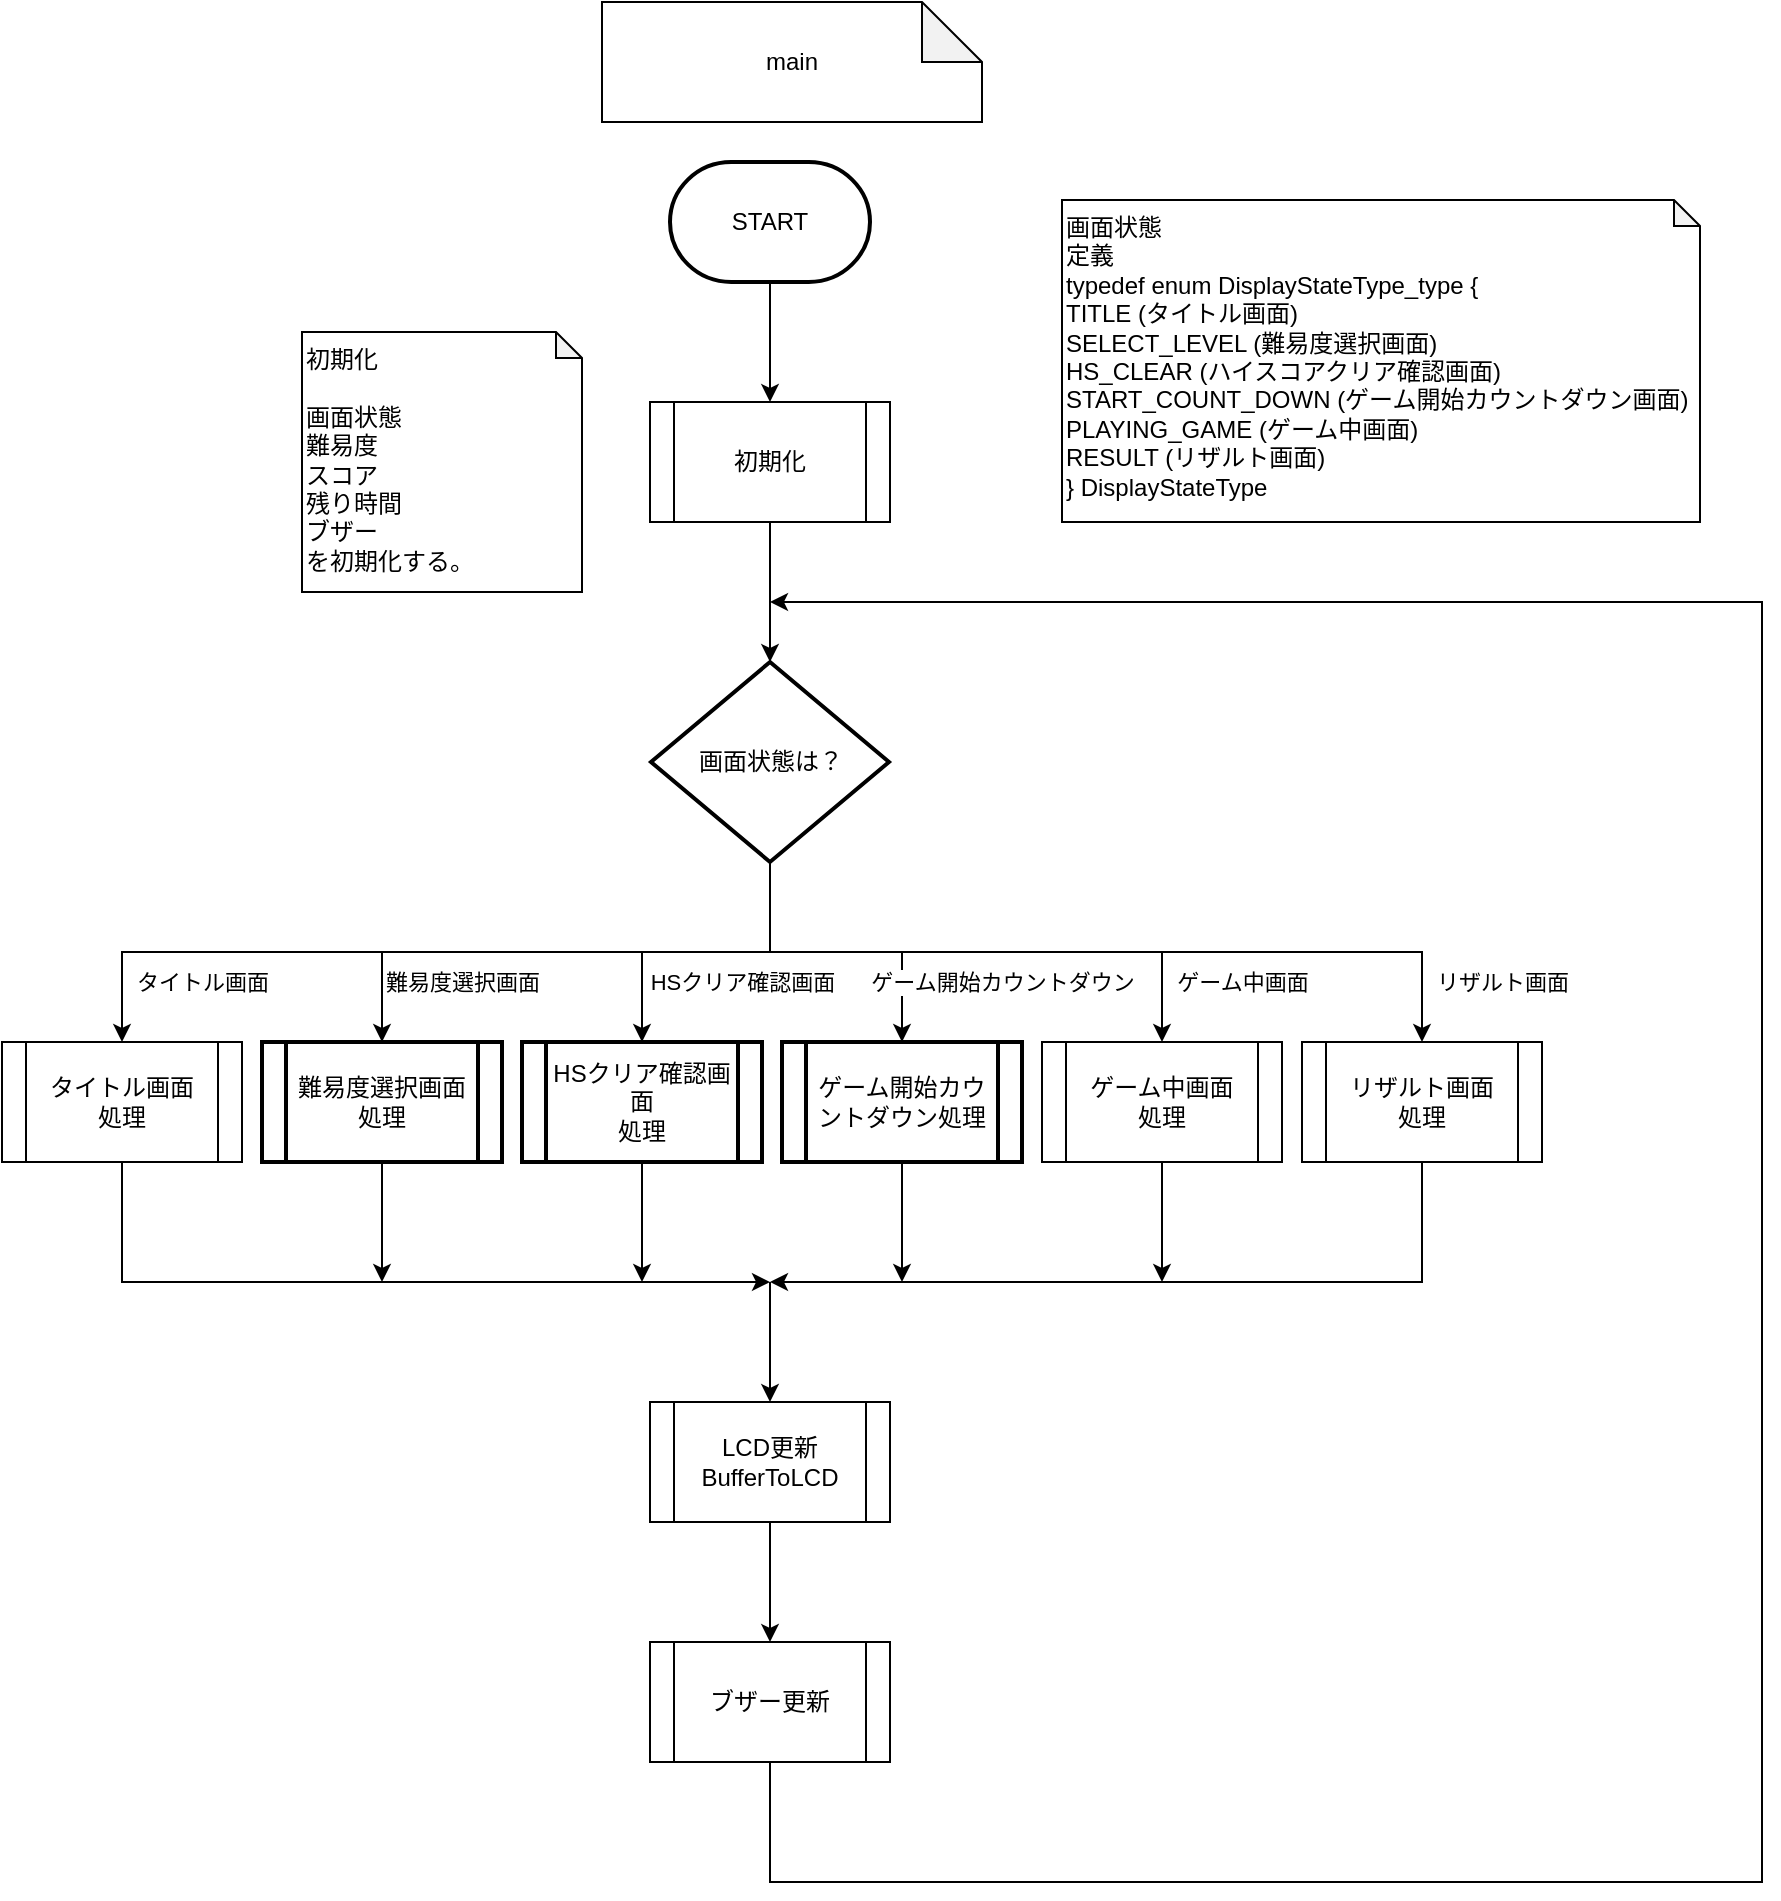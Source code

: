 <mxfile version="13.6.2" type="device" pages="9"><diagram id="C5RBs43oDa-KdzZeNtuy" name="main"><mxGraphModel dx="698" dy="586" grid="1" gridSize="10" guides="1" tooltips="1" connect="1" arrows="1" fold="1" page="1" pageScale="1" pageWidth="827" pageHeight="1169" math="0" shadow="0"><root><mxCell id="WIyWlLk6GJQsqaUBKTNV-0"/><mxCell id="WIyWlLk6GJQsqaUBKTNV-1" parent="WIyWlLk6GJQsqaUBKTNV-0"/><mxCell id="9qbyC3bB_pEoJ0eFc8h3-9" value="" style="edgeStyle=orthogonalEdgeStyle;rounded=0;orthogonalLoop=1;jettySize=auto;html=1;exitX=0.5;exitY=1;exitDx=0;exitDy=0;exitPerimeter=0;" parent="WIyWlLk6GJQsqaUBKTNV-1" source="9qbyC3bB_pEoJ0eFc8h3-0" target="4_pyjqJFN66qMbDndpkc-0" edge="1"><mxGeometry relative="1" as="geometry"><mxPoint x="414" y="200" as="sourcePoint"/><mxPoint x="260" y="260" as="targetPoint"/></mxGeometry></mxCell><mxCell id="9qbyC3bB_pEoJ0eFc8h3-0" value="START" style="strokeWidth=2;html=1;shape=mxgraph.flowchart.terminator;whiteSpace=wrap;" parent="WIyWlLk6GJQsqaUBKTNV-1" vertex="1"><mxGeometry x="364" y="90" width="100" height="60" as="geometry"/></mxCell><mxCell id="9qbyC3bB_pEoJ0eFc8h3-6" value="タイトル画面" style="edgeStyle=orthogonalEdgeStyle;rounded=0;orthogonalLoop=1;jettySize=auto;html=1;entryX=0.5;entryY=0;entryDx=0;entryDy=0;exitX=0.5;exitY=1;exitDx=0;exitDy=0;exitPerimeter=0;" parent="WIyWlLk6GJQsqaUBKTNV-1" source="9qbyC3bB_pEoJ0eFc8h3-2" target="9qbyC3bB_pEoJ0eFc8h3-3" edge="1"><mxGeometry x="0.59" y="15" relative="1" as="geometry"><mxPoint as="offset"/></mxGeometry></mxCell><mxCell id="OEZv4JZ2mWFDe-Vk2XX_-1" value="難易度選択画面" style="edgeStyle=orthogonalEdgeStyle;rounded=0;orthogonalLoop=1;jettySize=auto;html=1;strokeWidth=1;exitX=0.5;exitY=1;exitDx=0;exitDy=0;exitPerimeter=0;" parent="WIyWlLk6GJQsqaUBKTNV-1" source="9qbyC3bB_pEoJ0eFc8h3-2" target="OEZv4JZ2mWFDe-Vk2XX_-0" edge="1"><mxGeometry x="0.402" y="15" relative="1" as="geometry"><mxPoint as="offset"/></mxGeometry></mxCell><mxCell id="OEZv4JZ2mWFDe-Vk2XX_-3" value="HSクリア確認画面" style="edgeStyle=orthogonalEdgeStyle;rounded=0;orthogonalLoop=1;jettySize=auto;html=1;strokeWidth=1;" parent="WIyWlLk6GJQsqaUBKTNV-1" source="9qbyC3bB_pEoJ0eFc8h3-2" target="OEZv4JZ2mWFDe-Vk2XX_-2" edge="1"><mxGeometry x="-0.415" y="-20" relative="1" as="geometry"><mxPoint x="-14" y="35" as="offset"/></mxGeometry></mxCell><mxCell id="OEZv4JZ2mWFDe-Vk2XX_-5" value="ゲーム開始カウントダウン" style="edgeStyle=orthogonalEdgeStyle;rounded=0;orthogonalLoop=1;jettySize=auto;html=1;strokeWidth=1;" parent="WIyWlLk6GJQsqaUBKTNV-1" source="9qbyC3bB_pEoJ0eFc8h3-2" target="OEZv4JZ2mWFDe-Vk2XX_-4" edge="1"><mxGeometry x="0.615" y="50" relative="1" as="geometry"><mxPoint as="offset"/></mxGeometry></mxCell><mxCell id="OEZv4JZ2mWFDe-Vk2XX_-6" value="ゲーム中画面" style="edgeStyle=orthogonalEdgeStyle;rounded=0;orthogonalLoop=1;jettySize=auto;html=1;exitX=0.5;exitY=1;exitDx=0;exitDy=0;exitPerimeter=0;entryX=0.5;entryY=0;entryDx=0;entryDy=0;strokeWidth=1;" parent="WIyWlLk6GJQsqaUBKTNV-1" source="9qbyC3bB_pEoJ0eFc8h3-2" target="9qbyC3bB_pEoJ0eFc8h3-4" edge="1"><mxGeometry x="0.79" y="40" relative="1" as="geometry"><mxPoint as="offset"/></mxGeometry></mxCell><mxCell id="OEZv4JZ2mWFDe-Vk2XX_-7" value="リザルト画面" style="edgeStyle=orthogonalEdgeStyle;rounded=0;orthogonalLoop=1;jettySize=auto;html=1;exitX=0.5;exitY=1;exitDx=0;exitDy=0;exitPerimeter=0;entryX=0.5;entryY=0;entryDx=0;entryDy=0;strokeWidth=1;" parent="WIyWlLk6GJQsqaUBKTNV-1" source="9qbyC3bB_pEoJ0eFc8h3-2" target="9qbyC3bB_pEoJ0eFc8h3-5" edge="1"><mxGeometry x="0.856" y="40" relative="1" as="geometry"><mxPoint as="offset"/></mxGeometry></mxCell><mxCell id="9qbyC3bB_pEoJ0eFc8h3-2" value="画面状態は？" style="strokeWidth=2;html=1;shape=mxgraph.flowchart.decision;whiteSpace=wrap;" parent="WIyWlLk6GJQsqaUBKTNV-1" vertex="1"><mxGeometry x="354.5" y="340" width="119" height="100" as="geometry"/></mxCell><mxCell id="DJrSnx_Z0SbyTtkLoTEk-6" style="edgeStyle=orthogonalEdgeStyle;rounded=0;orthogonalLoop=1;jettySize=auto;html=1;exitX=0.5;exitY=1;exitDx=0;exitDy=0;strokeWidth=1;" parent="WIyWlLk6GJQsqaUBKTNV-1" source="9qbyC3bB_pEoJ0eFc8h3-3" edge="1"><mxGeometry relative="1" as="geometry"><mxPoint x="414" y="650" as="targetPoint"/><Array as="points"><mxPoint x="90" y="650"/></Array></mxGeometry></mxCell><mxCell id="9qbyC3bB_pEoJ0eFc8h3-3" value="タイトル画面&lt;br&gt;処理" style="shape=process;whiteSpace=wrap;html=1;backgroundOutline=1;" parent="WIyWlLk6GJQsqaUBKTNV-1" vertex="1"><mxGeometry x="30" y="530" width="120" height="60" as="geometry"/></mxCell><mxCell id="DJrSnx_Z0SbyTtkLoTEk-2" style="edgeStyle=orthogonalEdgeStyle;rounded=0;orthogonalLoop=1;jettySize=auto;html=1;exitX=0.5;exitY=1;exitDx=0;exitDy=0;strokeWidth=1;" parent="WIyWlLk6GJQsqaUBKTNV-1" source="9qbyC3bB_pEoJ0eFc8h3-4" edge="1"><mxGeometry relative="1" as="geometry"><mxPoint x="610" y="650" as="targetPoint"/></mxGeometry></mxCell><mxCell id="9qbyC3bB_pEoJ0eFc8h3-4" value="ゲーム中画面&lt;br&gt;処理" style="shape=process;whiteSpace=wrap;html=1;backgroundOutline=1;" parent="WIyWlLk6GJQsqaUBKTNV-1" vertex="1"><mxGeometry x="550" y="530" width="120" height="60" as="geometry"/></mxCell><mxCell id="DJrSnx_Z0SbyTtkLoTEk-1" style="edgeStyle=orthogonalEdgeStyle;rounded=0;orthogonalLoop=1;jettySize=auto;html=1;exitX=0.5;exitY=1;exitDx=0;exitDy=0;strokeWidth=1;" parent="WIyWlLk6GJQsqaUBKTNV-1" source="9qbyC3bB_pEoJ0eFc8h3-5" edge="1"><mxGeometry relative="1" as="geometry"><mxPoint x="414" y="650" as="targetPoint"/><Array as="points"><mxPoint x="740" y="650"/><mxPoint x="414" y="650"/></Array></mxGeometry></mxCell><mxCell id="9qbyC3bB_pEoJ0eFc8h3-5" value="リザルト画面&lt;br&gt;処理" style="shape=process;whiteSpace=wrap;html=1;backgroundOutline=1;" parent="WIyWlLk6GJQsqaUBKTNV-1" vertex="1"><mxGeometry x="680" y="530" width="120" height="60" as="geometry"/></mxCell><mxCell id="bJCDomFOEtfkTf2bRox0-2" value="main" style="shape=note;whiteSpace=wrap;html=1;backgroundOutline=1;darkOpacity=0.05;" parent="WIyWlLk6GJQsqaUBKTNV-1" vertex="1"><mxGeometry x="330" y="10" width="190" height="60" as="geometry"/></mxCell><mxCell id="DJrSnx_Z0SbyTtkLoTEk-5" style="edgeStyle=orthogonalEdgeStyle;rounded=0;orthogonalLoop=1;jettySize=auto;html=1;exitX=0.5;exitY=1;exitDx=0;exitDy=0;strokeWidth=1;" parent="WIyWlLk6GJQsqaUBKTNV-1" source="OEZv4JZ2mWFDe-Vk2XX_-0" edge="1"><mxGeometry relative="1" as="geometry"><mxPoint x="220" y="650" as="targetPoint"/></mxGeometry></mxCell><mxCell id="OEZv4JZ2mWFDe-Vk2XX_-0" value="難易度選択画面処理" style="shape=process;whiteSpace=wrap;html=1;backgroundOutline=1;strokeWidth=2;" parent="WIyWlLk6GJQsqaUBKTNV-1" vertex="1"><mxGeometry x="160" y="530" width="120" height="60" as="geometry"/></mxCell><mxCell id="DJrSnx_Z0SbyTtkLoTEk-4" style="edgeStyle=orthogonalEdgeStyle;rounded=0;orthogonalLoop=1;jettySize=auto;html=1;exitX=0.5;exitY=1;exitDx=0;exitDy=0;strokeWidth=1;" parent="WIyWlLk6GJQsqaUBKTNV-1" source="OEZv4JZ2mWFDe-Vk2XX_-2" edge="1"><mxGeometry relative="1" as="geometry"><mxPoint x="350" y="650" as="targetPoint"/></mxGeometry></mxCell><mxCell id="OEZv4JZ2mWFDe-Vk2XX_-2" value="HSクリア確認画面&lt;br&gt;処理" style="shape=process;whiteSpace=wrap;html=1;backgroundOutline=1;strokeWidth=2;" parent="WIyWlLk6GJQsqaUBKTNV-1" vertex="1"><mxGeometry x="290" y="530" width="120" height="60" as="geometry"/></mxCell><mxCell id="DJrSnx_Z0SbyTtkLoTEk-3" style="edgeStyle=orthogonalEdgeStyle;rounded=0;orthogonalLoop=1;jettySize=auto;html=1;exitX=0.5;exitY=1;exitDx=0;exitDy=0;strokeWidth=1;" parent="WIyWlLk6GJQsqaUBKTNV-1" source="OEZv4JZ2mWFDe-Vk2XX_-4" edge="1"><mxGeometry relative="1" as="geometry"><mxPoint x="480" y="650" as="targetPoint"/></mxGeometry></mxCell><mxCell id="OEZv4JZ2mWFDe-Vk2XX_-4" value="ゲーム開始カウントダウン処理" style="shape=process;whiteSpace=wrap;html=1;backgroundOutline=1;strokeWidth=2;" parent="WIyWlLk6GJQsqaUBKTNV-1" vertex="1"><mxGeometry x="420" y="530" width="120" height="60" as="geometry"/></mxCell><mxCell id="DJrSnx_Z0SbyTtkLoTEk-7" value="" style="endArrow=classic;html=1;strokeWidth=1;entryX=0.5;entryY=0;entryDx=0;entryDy=0;" parent="WIyWlLk6GJQsqaUBKTNV-1" target="DJrSnx_Z0SbyTtkLoTEk-8" edge="1"><mxGeometry width="50" height="50" relative="1" as="geometry"><mxPoint x="414" y="650" as="sourcePoint"/><mxPoint x="414" y="770" as="targetPoint"/></mxGeometry></mxCell><mxCell id="MJ2npsabzAUwRGSFuRvJ-2" value="" style="edgeStyle=orthogonalEdgeStyle;rounded=0;orthogonalLoop=1;jettySize=auto;html=1;strokeWidth=1;" parent="WIyWlLk6GJQsqaUBKTNV-1" source="DJrSnx_Z0SbyTtkLoTEk-8" target="MJ2npsabzAUwRGSFuRvJ-1" edge="1"><mxGeometry relative="1" as="geometry"/></mxCell><mxCell id="DJrSnx_Z0SbyTtkLoTEk-8" value="LCD更新&lt;br&gt;BufferToLCD" style="shape=process;whiteSpace=wrap;html=1;backgroundOutline=1;" parent="WIyWlLk6GJQsqaUBKTNV-1" vertex="1"><mxGeometry x="354" y="710" width="120" height="60" as="geometry"/></mxCell><mxCell id="MJ2npsabzAUwRGSFuRvJ-3" value="" style="edgeStyle=orthogonalEdgeStyle;rounded=0;orthogonalLoop=1;jettySize=auto;html=1;strokeWidth=1;exitX=0.5;exitY=1;exitDx=0;exitDy=0;" parent="WIyWlLk6GJQsqaUBKTNV-1" source="MJ2npsabzAUwRGSFuRvJ-1" edge="1"><mxGeometry relative="1" as="geometry"><mxPoint x="414" y="310" as="targetPoint"/><Array as="points"><mxPoint x="414" y="950"/><mxPoint x="910" y="950"/><mxPoint x="910" y="310"/></Array></mxGeometry></mxCell><mxCell id="MJ2npsabzAUwRGSFuRvJ-1" value="ブザー更新" style="shape=process;whiteSpace=wrap;html=1;backgroundOutline=1;" parent="WIyWlLk6GJQsqaUBKTNV-1" vertex="1"><mxGeometry x="354" y="830" width="120" height="60" as="geometry"/></mxCell><mxCell id="Fc7IMnBYFBQxu2uUS4bm-15" value="画面状態&lt;br&gt;定義&lt;br&gt;typedef enum DisplayStateType_type {&amp;nbsp;&lt;br&gt;TITLE (タイトル画面)&lt;br&gt;SELECT_LEVEL (難易度選択画面)&lt;br&gt;HS_CLEAR (ハイスコアクリア確認画面)&lt;br&gt;START_COUNT_DOWN (ゲーム開始カウントダウン画面)&lt;br&gt;PLAYING_GAME (ゲーム中画面)&lt;br&gt;RESULT (リザルト画面)&lt;br&gt;} DisplayStateType" style="shape=note;html=1;backgroundOutline=1;darkOpacity=0.05;size=13;align=left;verticalAlign=top;" parent="WIyWlLk6GJQsqaUBKTNV-1" vertex="1"><mxGeometry x="560" y="109" width="319" height="161" as="geometry"/></mxCell><mxCell id="4_pyjqJFN66qMbDndpkc-1" value="" style="edgeStyle=orthogonalEdgeStyle;rounded=0;orthogonalLoop=1;jettySize=auto;html=1;" parent="WIyWlLk6GJQsqaUBKTNV-1" source="4_pyjqJFN66qMbDndpkc-0" target="9qbyC3bB_pEoJ0eFc8h3-2" edge="1"><mxGeometry relative="1" as="geometry"/></mxCell><mxCell id="4_pyjqJFN66qMbDndpkc-0" value="初期化" style="shape=process;whiteSpace=wrap;html=1;backgroundOutline=1;" parent="WIyWlLk6GJQsqaUBKTNV-1" vertex="1"><mxGeometry x="354" y="210" width="120" height="60" as="geometry"/></mxCell><mxCell id="4_pyjqJFN66qMbDndpkc-2" value="初期化&lt;br&gt;&lt;br&gt;画面状態&lt;br&gt;難易度&lt;br&gt;スコア&lt;br&gt;残り時間&lt;br&gt;ブザー&lt;br&gt;を初期化する。" style="shape=note;html=1;backgroundOutline=1;darkOpacity=0.05;size=13;align=left;verticalAlign=top;" parent="WIyWlLk6GJQsqaUBKTNV-1" vertex="1"><mxGeometry x="180" y="175" width="140" height="130" as="geometry"/></mxCell></root></mxGraphModel></diagram><diagram id="oQ84SIL2vPooCTDEfAfo" name="タイトル画面"><mxGraphModel dx="-234" dy="498" grid="1" gridSize="10" guides="1" tooltips="1" connect="1" arrows="1" fold="1" page="1" pageScale="1" pageWidth="827" pageHeight="1169" math="0" shadow="0"><root><mxCell id="rS78lDXzFDFPlvf5u56l-0"/><mxCell id="rS78lDXzFDFPlvf5u56l-1" parent="rS78lDXzFDFPlvf5u56l-0"/><mxCell id="qVVodqcKiHTq1CyUcEps-7" value="タイトル画面処理&lt;br&gt;void TitleProcess(void)" style="shape=note;whiteSpace=wrap;html=1;backgroundOutline=1;darkOpacity=0.05;size=13;" parent="rS78lDXzFDFPlvf5u56l-1" vertex="1"><mxGeometry x="1076" y="180" width="160" height="50" as="geometry"/></mxCell><mxCell id="016c0aWavP0OXvxmLfyK-0" value="" style="edgeStyle=orthogonalEdgeStyle;rounded=0;orthogonalLoop=1;jettySize=auto;html=1;" parent="rS78lDXzFDFPlvf5u56l-1" source="016c0aWavP0OXvxmLfyK-1" target="016c0aWavP0OXvxmLfyK-3" edge="1"><mxGeometry relative="1" as="geometry"/></mxCell><mxCell id="016c0aWavP0OXvxmLfyK-1" value="START" style="strokeWidth=2;html=1;shape=mxgraph.flowchart.terminator;whiteSpace=wrap;" parent="rS78lDXzFDFPlvf5u56l-1" vertex="1"><mxGeometry x="1096" y="260" width="100" height="60" as="geometry"/></mxCell><mxCell id="016c0aWavP0OXvxmLfyK-11" value="DO" style="edgeStyle=orthogonalEdgeStyle;rounded=0;orthogonalLoop=1;jettySize=auto;html=1;exitX=1;exitY=0.5;exitDx=0;exitDy=0;exitPerimeter=0;entryX=0.5;entryY=0;entryDx=0;entryDy=0;entryPerimeter=0;" parent="rS78lDXzFDFPlvf5u56l-1" source="016c0aWavP0OXvxmLfyK-3" target="016c0aWavP0OXvxmLfyK-9" edge="1"><mxGeometry x="-0.914" y="10" relative="1" as="geometry"><mxPoint x="1405" y="630" as="targetPoint"/><mxPoint as="offset"/></mxGeometry></mxCell><mxCell id="016c0aWavP0OXvxmLfyK-12" value="DO" style="edgeLabel;html=1;align=center;verticalAlign=middle;resizable=0;points=[];" parent="016c0aWavP0OXvxmLfyK-11" vertex="1" connectable="0"><mxGeometry x="-0.055" y="-27" relative="1" as="geometry"><mxPoint x="-142" y="-10" as="offset"/></mxGeometry></mxCell><mxCell id="016c0aWavP0OXvxmLfyK-3" value="アクションは？" style="strokeWidth=2;html=1;shape=mxgraph.flowchart.decision;whiteSpace=wrap;" parent="rS78lDXzFDFPlvf5u56l-1" vertex="1"><mxGeometry x="1066" y="380" width="160" height="100" as="geometry"/></mxCell><mxCell id="016c0aWavP0OXvxmLfyK-6" value="END" style="strokeWidth=2;html=1;shape=mxgraph.flowchart.terminator;whiteSpace=wrap;" parent="rS78lDXzFDFPlvf5u56l-1" vertex="1"><mxGeometry x="1096" y="930" width="100" height="60" as="geometry"/></mxCell><mxCell id="016c0aWavP0OXvxmLfyK-7" value="Yes" style="edgeStyle=orthogonalEdgeStyle;rounded=0;orthogonalLoop=1;jettySize=auto;html=1;" parent="rS78lDXzFDFPlvf5u56l-1" source="016c0aWavP0OXvxmLfyK-9" target="016c0aWavP0OXvxmLfyK-10" edge="1"><mxGeometry x="-0.6" y="15" relative="1" as="geometry"><mxPoint as="offset"/></mxGeometry></mxCell><mxCell id="016c0aWavP0OXvxmLfyK-8" value="No" style="edgeStyle=orthogonalEdgeStyle;rounded=0;orthogonalLoop=1;jettySize=auto;html=1;exitX=1;exitY=0.5;exitDx=0;exitDy=0;exitPerimeter=0;" parent="rS78lDXzFDFPlvf5u56l-1" source="016c0aWavP0OXvxmLfyK-9" edge="1"><mxGeometry x="-0.955" y="10" relative="1" as="geometry"><mxPoint x="1146" y="870" as="targetPoint"/><Array as="points"><mxPoint x="1416" y="540"/><mxPoint x="1416" y="870"/><mxPoint x="1146" y="870"/></Array><mxPoint as="offset"/></mxGeometry></mxCell><mxCell id="016c0aWavP0OXvxmLfyK-9" value="SW5が&lt;br&gt;単押しされたか？&amp;nbsp;" style="strokeWidth=2;html=1;shape=mxgraph.flowchart.decision;whiteSpace=wrap;" parent="rS78lDXzFDFPlvf5u56l-1" vertex="1"><mxGeometry x="1226" y="490" width="160" height="100" as="geometry"/></mxCell><mxCell id="016c0aWavP0OXvxmLfyK-19" value="" style="edgeStyle=orthogonalEdgeStyle;rounded=0;orthogonalLoop=1;jettySize=auto;html=1;" parent="rS78lDXzFDFPlvf5u56l-1" source="016c0aWavP0OXvxmLfyK-10" target="016c0aWavP0OXvxmLfyK-18" edge="1"><mxGeometry relative="1" as="geometry"/></mxCell><mxCell id="016c0aWavP0OXvxmLfyK-10" value="状態を&lt;br&gt;難易度選択に変更&lt;br&gt;ChangeState()" style="whiteSpace=wrap;html=1;strokeWidth=2;" parent="rS78lDXzFDFPlvf5u56l-1" vertex="1"><mxGeometry x="1246" y="640" width="120" height="60" as="geometry"/></mxCell><mxCell id="016c0aWavP0OXvxmLfyK-14" value="ENTRY" style="edgeStyle=orthogonalEdgeStyle;rounded=0;orthogonalLoop=1;jettySize=auto;html=1;" parent="rS78lDXzFDFPlvf5u56l-1" source="016c0aWavP0OXvxmLfyK-3" target="JH0SW69qBwhcRAUbZLxa-0" edge="1"><mxGeometry x="-0.857" y="29" relative="1" as="geometry"><mxPoint x="1146" y="550" as="targetPoint"/><mxPoint x="1146" y="480" as="sourcePoint"/><mxPoint as="offset"/></mxGeometry></mxCell><mxCell id="016c0aWavP0OXvxmLfyK-17" style="edgeStyle=orthogonalEdgeStyle;rounded=0;orthogonalLoop=1;jettySize=auto;html=1;exitX=0.5;exitY=1;exitDx=0;exitDy=0;entryX=0.5;entryY=0;entryDx=0;entryDy=0;entryPerimeter=0;" parent="rS78lDXzFDFPlvf5u56l-1" source="016c0aWavP0OXvxmLfyK-15" target="016c0aWavP0OXvxmLfyK-6" edge="1"><mxGeometry relative="1" as="geometry"/></mxCell><mxCell id="016c0aWavP0OXvxmLfyK-15" value="アクションを&lt;br&gt;DOに変更" style="whiteSpace=wrap;html=1;" parent="rS78lDXzFDFPlvf5u56l-1" vertex="1"><mxGeometry x="1086" y="720" width="120" height="60" as="geometry"/></mxCell><mxCell id="PJ5KWCaspe3XdBtn2XZ3-1" style="edgeStyle=orthogonalEdgeStyle;rounded=0;orthogonalLoop=1;jettySize=auto;html=1;exitX=0.5;exitY=1;exitDx=0;exitDy=0;strokeWidth=1;" parent="rS78lDXzFDFPlvf5u56l-1" source="016c0aWavP0OXvxmLfyK-18" edge="1"><mxGeometry relative="1" as="geometry"><mxPoint x="1306.235" y="870" as="targetPoint"/><Array as="points"><mxPoint x="1306" y="840"/><mxPoint x="1306" y="840"/></Array></mxGeometry></mxCell><mxCell id="016c0aWavP0OXvxmLfyK-18" value="アクションを&lt;br&gt;ENTRYに変更" style="whiteSpace=wrap;html=1;strokeWidth=2;" parent="rS78lDXzFDFPlvf5u56l-1" vertex="1"><mxGeometry x="1246" y="750" width="120" height="60" as="geometry"/></mxCell><mxCell id="Be22idTYGnUfCjhMdUBy-0" value="アクション&lt;br&gt;定義&lt;br&gt;typedef enum ActionStateType_Type &lt;br&gt;actionState {&lt;br&gt;&amp;nbsp;ENTRY (entryアクション)&lt;br&gt;&amp;nbsp;DO (doアクティビティ)&lt;br&gt;} ActionStateType&lt;br&gt;&lt;br&gt;状態遷移図における各画面状態の&lt;br&gt;アクションを表す。今回の状態遷移図&lt;br&gt;はexitアクションがないため省略する。&lt;br&gt;&lt;br&gt;" style="shape=note;html=1;backgroundOutline=1;darkOpacity=0.05;size=15;align=left;verticalAlign=top;" parent="rS78lDXzFDFPlvf5u56l-1" vertex="1"><mxGeometry x="1266" y="230" width="214" height="170" as="geometry"/></mxCell><mxCell id="JH0SW69qBwhcRAUbZLxa-2" value="" style="edgeStyle=orthogonalEdgeStyle;rounded=0;orthogonalLoop=1;jettySize=auto;html=1;" parent="rS78lDXzFDFPlvf5u56l-1" source="JH0SW69qBwhcRAUbZLxa-0" target="016c0aWavP0OXvxmLfyK-15" edge="1"><mxGeometry relative="1" as="geometry"/></mxCell><mxCell id="JH0SW69qBwhcRAUbZLxa-0" value="バッファに&lt;br&gt;タイトルの文字列と&lt;br&gt;モグラのイラストを&lt;br&gt;書き込む&lt;br&gt;WriteToBuffer()" style="shape=process;whiteSpace=wrap;html=1;backgroundOutline=1;" parent="rS78lDXzFDFPlvf5u56l-1" vertex="1"><mxGeometry x="1076" y="560" width="140" height="80" as="geometry"/></mxCell></root></mxGraphModel></diagram><diagram id="csY_XUFSusFY11ZdXwgR" name="難易度選択画面"><mxGraphModel dx="988" dy="830" grid="1" gridSize="10" guides="1" tooltips="1" connect="1" arrows="1" fold="1" page="1" pageScale="1" pageWidth="827" pageHeight="1169" math="0" shadow="0"><root><mxCell id="AaHODTth7s-6z-4Rlz8n-0"/><mxCell id="AaHODTth7s-6z-4Rlz8n-1" parent="AaHODTth7s-6z-4Rlz8n-0"/><mxCell id="AaHODTth7s-6z-4Rlz8n-2" value="" style="edgeStyle=orthogonalEdgeStyle;rounded=0;orthogonalLoop=1;jettySize=auto;html=1;exitX=0.5;exitY=1;exitDx=0;exitDy=0;exitPerimeter=0;" parent="AaHODTth7s-6z-4Rlz8n-1" source="AaHODTth7s-6z-4Rlz8n-8" target="AaHODTth7s-6z-4Rlz8n-10" edge="1"><mxGeometry relative="1" as="geometry"><Array as="points"><mxPoint x="1328" y="630"/><mxPoint x="1053" y="630"/></Array></mxGeometry></mxCell><mxCell id="AaHODTth7s-6z-4Rlz8n-3" value="SW1" style="edgeStyle=orthogonalEdgeStyle;rounded=0;orthogonalLoop=1;jettySize=auto;html=1;exitX=0.5;exitY=1;exitDx=0;exitDy=0;exitPerimeter=0;" parent="AaHODTth7s-6z-4Rlz8n-1" source="AaHODTth7s-6z-4Rlz8n-8" target="AaHODTth7s-6z-4Rlz8n-10" edge="1"><mxGeometry x="0.772" y="10" relative="1" as="geometry"><mxPoint as="offset"/><Array as="points"><mxPoint x="1328" y="630"/><mxPoint x="1053" y="630"/></Array></mxGeometry></mxCell><mxCell id="AaHODTth7s-6z-4Rlz8n-4" value="SW2" style="edgeStyle=orthogonalEdgeStyle;rounded=0;orthogonalLoop=1;jettySize=auto;html=1;exitX=0.5;exitY=1;exitDx=0;exitDy=0;exitPerimeter=0;entryX=0.5;entryY=0;entryDx=0;entryDy=0;" parent="AaHODTth7s-6z-4Rlz8n-1" source="AaHODTth7s-6z-4Rlz8n-8" target="AaHODTth7s-6z-4Rlz8n-12" edge="1"><mxGeometry x="0.895" y="15" relative="1" as="geometry"><mxPoint x="1138" y="650" as="targetPoint"/><mxPoint as="offset"/><Array as="points"><mxPoint x="1328" y="630"/><mxPoint x="1188" y="630"/></Array></mxGeometry></mxCell><mxCell id="AaHODTth7s-6z-4Rlz8n-5" value="SW3" style="edgeStyle=orthogonalEdgeStyle;rounded=0;orthogonalLoop=1;jettySize=auto;html=1;exitX=0.5;exitY=1;exitDx=0;exitDy=0;exitPerimeter=0;entryX=0.5;entryY=0;entryDx=0;entryDy=0;" parent="AaHODTth7s-6z-4Rlz8n-1" source="AaHODTth7s-6z-4Rlz8n-8" target="AaHODTth7s-6z-4Rlz8n-14" edge="1"><mxGeometry x="0.6" y="15" relative="1" as="geometry"><mxPoint x="1228" y="650" as="targetPoint"/><mxPoint as="offset"/></mxGeometry></mxCell><mxCell id="AaHODTth7s-6z-4Rlz8n-6" value="SW4" style="edgeStyle=orthogonalEdgeStyle;rounded=0;orthogonalLoop=1;jettySize=auto;html=1;exitX=0.5;exitY=1;exitDx=0;exitDy=0;exitPerimeter=0;entryX=0.5;entryY=0;entryDx=0;entryDy=0;" parent="AaHODTth7s-6z-4Rlz8n-1" source="AaHODTth7s-6z-4Rlz8n-8" target="AaHODTth7s-6z-4Rlz8n-16" edge="1"><mxGeometry x="0.895" y="15" relative="1" as="geometry"><mxPoint as="offset"/><Array as="points"><mxPoint x="1328" y="630"/><mxPoint x="1468" y="630"/></Array></mxGeometry></mxCell><mxCell id="AaHODTth7s-6z-4Rlz8n-7" value="SW5" style="edgeStyle=orthogonalEdgeStyle;rounded=0;orthogonalLoop=1;jettySize=auto;html=1;exitX=0.5;exitY=1;exitDx=0;exitDy=0;exitPerimeter=0;entryX=0.5;entryY=0;entryDx=0;entryDy=0;" parent="AaHODTth7s-6z-4Rlz8n-1" source="AaHODTth7s-6z-4Rlz8n-8" target="AaHODTth7s-6z-4Rlz8n-18" edge="1"><mxGeometry x="0.939" y="15" relative="1" as="geometry"><mxPoint as="offset"/><Array as="points"><mxPoint x="1328" y="630"/><mxPoint x="1608" y="630"/></Array></mxGeometry></mxCell><mxCell id="qLFUGEHMyU5Yw-5jS_JE-0" style="edgeStyle=orthogonalEdgeStyle;rounded=0;orthogonalLoop=1;jettySize=auto;html=1;" parent="AaHODTth7s-6z-4Rlz8n-1" source="AaHODTth7s-6z-4Rlz8n-8" edge="1"><mxGeometry relative="1" as="geometry"><mxPoint x="900" y="920" as="targetPoint"/><Array as="points"><mxPoint x="1328" y="630"/><mxPoint x="1700" y="630"/><mxPoint x="1700" y="920"/></Array></mxGeometry></mxCell><mxCell id="qLFUGEHMyU5Yw-5jS_JE-2" value="それ以外" style="edgeLabel;html=1;align=center;verticalAlign=middle;resizable=0;points=[];" parent="qLFUGEHMyU5Yw-5jS_JE-0" vertex="1" connectable="0"><mxGeometry x="-0.419" relative="1" as="geometry"><mxPoint x="30" y="-21.14" as="offset"/></mxGeometry></mxCell><mxCell id="AaHODTth7s-6z-4Rlz8n-8" value="SW入力" style="strokeWidth=2;html=1;shape=mxgraph.flowchart.decision;whiteSpace=wrap;" parent="AaHODTth7s-6z-4Rlz8n-1" vertex="1"><mxGeometry x="1248" y="500" width="160" height="100" as="geometry"/></mxCell><mxCell id="AaHODTth7s-6z-4Rlz8n-9" style="edgeStyle=orthogonalEdgeStyle;rounded=0;orthogonalLoop=1;jettySize=auto;html=1;exitX=0.5;exitY=1;exitDx=0;exitDy=0;" parent="AaHODTth7s-6z-4Rlz8n-1" source="AaHODTth7s-6z-4Rlz8n-10" edge="1"><mxGeometry relative="1" as="geometry"><mxPoint x="1188" y="750" as="targetPoint"/><Array as="points"><mxPoint x="1053" y="750"/></Array></mxGeometry></mxCell><mxCell id="AaHODTth7s-6z-4Rlz8n-10" value="SetLevel(Easy)" style="shape=process;whiteSpace=wrap;html=1;backgroundOutline=1;strokeWidth=2;" parent="AaHODTth7s-6z-4Rlz8n-1" vertex="1"><mxGeometry x="993" y="650" width="120" height="60" as="geometry"/></mxCell><mxCell id="AaHODTth7s-6z-4Rlz8n-11" style="edgeStyle=orthogonalEdgeStyle;rounded=0;orthogonalLoop=1;jettySize=auto;html=1;exitX=0.5;exitY=1;exitDx=0;exitDy=0;" parent="AaHODTth7s-6z-4Rlz8n-1" source="zNiDICZyAbE27Zc7_8Hf-2" edge="1"><mxGeometry relative="1" as="geometry"><mxPoint x="1188" y="920" as="targetPoint"/></mxGeometry></mxCell><mxCell id="AaHODTth7s-6z-4Rlz8n-12" value="SetLevel(Normal)" style="shape=process;whiteSpace=wrap;html=1;backgroundOutline=1;strokeWidth=2;" parent="AaHODTth7s-6z-4Rlz8n-1" vertex="1"><mxGeometry x="1128" y="650" width="120" height="60" as="geometry"/></mxCell><mxCell id="AaHODTth7s-6z-4Rlz8n-13" style="edgeStyle=orthogonalEdgeStyle;rounded=0;orthogonalLoop=1;jettySize=auto;html=1;exitX=0.5;exitY=1;exitDx=0;exitDy=0;" parent="AaHODTth7s-6z-4Rlz8n-1" source="AaHODTth7s-6z-4Rlz8n-14" edge="1"><mxGeometry relative="1" as="geometry"><mxPoint x="1188" y="750" as="targetPoint"/><Array as="points"><mxPoint x="1328" y="750"/></Array></mxGeometry></mxCell><mxCell id="AaHODTth7s-6z-4Rlz8n-14" value="SetLevel(Hard)" style="shape=process;whiteSpace=wrap;html=1;backgroundOutline=1;strokeWidth=2;" parent="AaHODTth7s-6z-4Rlz8n-1" vertex="1"><mxGeometry x="1268" y="650" width="120" height="60" as="geometry"/></mxCell><mxCell id="zPaQkXnHKgPA_EO3TV8B-5" value="" style="edgeStyle=orthogonalEdgeStyle;rounded=0;orthogonalLoop=1;jettySize=auto;html=1;" parent="AaHODTth7s-6z-4Rlz8n-1" source="AaHODTth7s-6z-4Rlz8n-16" target="zPaQkXnHKgPA_EO3TV8B-4" edge="1"><mxGeometry relative="1" as="geometry"/></mxCell><mxCell id="AaHODTth7s-6z-4Rlz8n-16" value="状態を&lt;br&gt;HSクリア確認に変更&lt;br&gt;ChangeState()" style="shape=process;whiteSpace=wrap;html=1;backgroundOutline=1;strokeWidth=2;" parent="AaHODTth7s-6z-4Rlz8n-1" vertex="1"><mxGeometry x="1408" y="650" width="120" height="60" as="geometry"/></mxCell><mxCell id="zPaQkXnHKgPA_EO3TV8B-7" value="" style="edgeStyle=orthogonalEdgeStyle;rounded=0;orthogonalLoop=1;jettySize=auto;html=1;" parent="AaHODTth7s-6z-4Rlz8n-1" source="AaHODTth7s-6z-4Rlz8n-18" target="zPaQkXnHKgPA_EO3TV8B-6" edge="1"><mxGeometry relative="1" as="geometry"/></mxCell><mxCell id="AaHODTth7s-6z-4Rlz8n-18" value="状態をゲーム開始カウントダウンに変更&lt;br&gt;ChangeState()" style="shape=process;whiteSpace=wrap;html=1;backgroundOutline=1;strokeWidth=2;" parent="AaHODTth7s-6z-4Rlz8n-1" vertex="1"><mxGeometry x="1548" y="650" width="120" height="60" as="geometry"/></mxCell><mxCell id="Qo1QLBmv2if_qz8RvCDE-0" value="難易度選択画面処理&lt;br&gt;void LevelSelectProcess(void)" style="shape=note;whiteSpace=wrap;html=1;backgroundOutline=1;darkOpacity=0.05;size=13;" parent="AaHODTth7s-6z-4Rlz8n-1" vertex="1"><mxGeometry x="799.5" y="140" width="187" height="50" as="geometry"/></mxCell><mxCell id="Qo1QLBmv2if_qz8RvCDE-1" value="" style="edgeStyle=orthogonalEdgeStyle;rounded=0;orthogonalLoop=1;jettySize=auto;html=1;" parent="AaHODTth7s-6z-4Rlz8n-1" source="Qo1QLBmv2if_qz8RvCDE-2" target="Qo1QLBmv2if_qz8RvCDE-5" edge="1"><mxGeometry relative="1" as="geometry"/></mxCell><mxCell id="Qo1QLBmv2if_qz8RvCDE-2" value="START" style="strokeWidth=2;html=1;shape=mxgraph.flowchart.terminator;whiteSpace=wrap;" parent="AaHODTth7s-6z-4Rlz8n-1" vertex="1"><mxGeometry x="843" y="220" width="100" height="60" as="geometry"/></mxCell><mxCell id="Qo1QLBmv2if_qz8RvCDE-3" value="DO" style="edgeStyle=orthogonalEdgeStyle;rounded=0;orthogonalLoop=1;jettySize=auto;html=1;exitX=1;exitY=0.5;exitDx=0;exitDy=0;exitPerimeter=0;entryX=0.5;entryY=0;entryDx=0;entryDy=0;entryPerimeter=0;" parent="AaHODTth7s-6z-4Rlz8n-1" source="Qo1QLBmv2if_qz8RvCDE-5" target="AaHODTth7s-6z-4Rlz8n-8" edge="1"><mxGeometry x="-0.914" y="10" relative="1" as="geometry"><mxPoint x="1122" y="450" as="targetPoint"/><mxPoint as="offset"/></mxGeometry></mxCell><mxCell id="Qo1QLBmv2if_qz8RvCDE-5" value="アクションは？" style="strokeWidth=2;html=1;shape=mxgraph.flowchart.decision;whiteSpace=wrap;" parent="AaHODTth7s-6z-4Rlz8n-1" vertex="1"><mxGeometry x="813" y="340" width="160" height="100" as="geometry"/></mxCell><mxCell id="Qo1QLBmv2if_qz8RvCDE-8" value="ENTRY" style="edgeStyle=orthogonalEdgeStyle;rounded=0;orthogonalLoop=1;jettySize=auto;html=1;entryX=0.5;entryY=0;entryDx=0;entryDy=0;" parent="AaHODTth7s-6z-4Rlz8n-1" source="Qo1QLBmv2if_qz8RvCDE-5" target="zNiDICZyAbE27Zc7_8Hf-0" edge="1"><mxGeometry x="-0.857" y="29" relative="1" as="geometry"><mxPoint x="893" y="510" as="targetPoint"/><mxPoint x="893" y="440" as="sourcePoint"/><mxPoint as="offset"/></mxGeometry></mxCell><mxCell id="aqxbYfhlY-Fpjx9fRi3j-1" style="edgeStyle=orthogonalEdgeStyle;rounded=0;orthogonalLoop=1;jettySize=auto;html=1;exitX=0.5;exitY=1;exitDx=0;exitDy=0;entryX=0.5;entryY=0;entryDx=0;entryDy=0;entryPerimeter=0;" parent="AaHODTth7s-6z-4Rlz8n-1" source="zPaQkXnHKgPA_EO3TV8B-0" target="aqxbYfhlY-Fpjx9fRi3j-0" edge="1"><mxGeometry relative="1" as="geometry"/></mxCell><mxCell id="zPaQkXnHKgPA_EO3TV8B-0" value="アクションを&lt;br&gt;DOに変更" style="whiteSpace=wrap;html=1;" parent="AaHODTth7s-6z-4Rlz8n-1" vertex="1"><mxGeometry x="833" y="650" width="120" height="60" as="geometry"/></mxCell><mxCell id="aqxbYfhlY-Fpjx9fRi3j-4" style="edgeStyle=orthogonalEdgeStyle;rounded=0;orthogonalLoop=1;jettySize=auto;html=1;exitX=0.5;exitY=1;exitDx=0;exitDy=0;" parent="AaHODTth7s-6z-4Rlz8n-1" source="zPaQkXnHKgPA_EO3TV8B-4" edge="1"><mxGeometry relative="1" as="geometry"><mxPoint x="1468" y="920" as="targetPoint"/></mxGeometry></mxCell><mxCell id="zPaQkXnHKgPA_EO3TV8B-4" value="アクションを&lt;br&gt;ENTRYに変更" style="whiteSpace=wrap;html=1;strokeWidth=2;" parent="AaHODTth7s-6z-4Rlz8n-1" vertex="1"><mxGeometry x="1408" y="790" width="120" height="60" as="geometry"/></mxCell><mxCell id="qLFUGEHMyU5Yw-5jS_JE-1" style="edgeStyle=orthogonalEdgeStyle;rounded=0;orthogonalLoop=1;jettySize=auto;html=1;" parent="AaHODTth7s-6z-4Rlz8n-1" source="zPaQkXnHKgPA_EO3TV8B-6" edge="1"><mxGeometry relative="1" as="geometry"><mxPoint x="1608" y="920" as="targetPoint"/></mxGeometry></mxCell><mxCell id="zPaQkXnHKgPA_EO3TV8B-6" value="アクションを&lt;br&gt;ENTRYに変更" style="whiteSpace=wrap;html=1;strokeWidth=2;" parent="AaHODTth7s-6z-4Rlz8n-1" vertex="1"><mxGeometry x="1548" y="790" width="120" height="60" as="geometry"/></mxCell><mxCell id="aqxbYfhlY-Fpjx9fRi3j-0" value="END" style="strokeWidth=2;html=1;shape=mxgraph.flowchart.terminator;whiteSpace=wrap;" parent="AaHODTth7s-6z-4Rlz8n-1" vertex="1"><mxGeometry x="843" y="970" width="100" height="60" as="geometry"/></mxCell><mxCell id="zNiDICZyAbE27Zc7_8Hf-1" value="" style="edgeStyle=orthogonalEdgeStyle;rounded=0;orthogonalLoop=1;jettySize=auto;html=1;" parent="AaHODTth7s-6z-4Rlz8n-1" source="zNiDICZyAbE27Zc7_8Hf-0" target="zPaQkXnHKgPA_EO3TV8B-0" edge="1"><mxGeometry relative="1" as="geometry"/></mxCell><mxCell id="zNiDICZyAbE27Zc7_8Hf-0" value="バッファに&lt;br&gt;難易度文字列と&lt;br&gt;ハイスコアを&lt;br&gt;書き込む&lt;br&gt;WriteToBuffer()" style="shape=process;whiteSpace=wrap;html=1;backgroundOutline=1;" parent="AaHODTth7s-6z-4Rlz8n-1" vertex="1"><mxGeometry x="823" y="510" width="140" height="80" as="geometry"/></mxCell><mxCell id="zNiDICZyAbE27Zc7_8Hf-2" value="バッファに&lt;br&gt;難易度文字列と&lt;br&gt;ハイスコアを&lt;br&gt;書き込む&lt;br&gt;WriteToBuffer()" style="shape=process;whiteSpace=wrap;html=1;backgroundOutline=1;" parent="AaHODTth7s-6z-4Rlz8n-1" vertex="1"><mxGeometry x="1118" y="800" width="140" height="80" as="geometry"/></mxCell><mxCell id="zNiDICZyAbE27Zc7_8Hf-3" style="edgeStyle=orthogonalEdgeStyle;rounded=0;orthogonalLoop=1;jettySize=auto;html=1;exitX=0.5;exitY=1;exitDx=0;exitDy=0;" parent="AaHODTth7s-6z-4Rlz8n-1" source="AaHODTth7s-6z-4Rlz8n-12" target="zNiDICZyAbE27Zc7_8Hf-2" edge="1"><mxGeometry relative="1" as="geometry"><mxPoint x="1188.0" y="920" as="targetPoint"/><mxPoint x="1188.0" y="710" as="sourcePoint"/></mxGeometry></mxCell></root></mxGraphModel></diagram><diagram id="JhdTlgm1dc3bJvOAU-wE" name="HSクリア確認画面"><mxGraphModel dx="-129" dy="586" grid="1" gridSize="10" guides="1" tooltips="1" connect="1" arrows="1" fold="1" page="1" pageScale="1" pageWidth="827" pageHeight="1169" math="0" shadow="0"><root><mxCell id="FvRHY1uplJ4uRXTHXeWm-0"/><mxCell id="FvRHY1uplJ4uRXTHXeWm-1" parent="FvRHY1uplJ4uRXTHXeWm-0"/><mxCell id="IGimH_ux_MfL6Qc2xFr5-0" value="HSクリア確認画面処理&lt;br&gt;void HSClearProcess(void)" style="shape=note;whiteSpace=wrap;html=1;backgroundOutline=1;darkOpacity=0.05;size=13;" parent="FvRHY1uplJ4uRXTHXeWm-1" vertex="1"><mxGeometry x="1066" y="135" width="160" height="50" as="geometry"/></mxCell><mxCell id="bPBdJrjGus5ffcjREVbh-0" style="edgeStyle=orthogonalEdgeStyle;rounded=0;orthogonalLoop=1;jettySize=auto;html=1;entryX=0.5;entryY=0;entryDx=0;entryDy=0;" parent="FvRHY1uplJ4uRXTHXeWm-1" source="bPBdJrjGus5ffcjREVbh-1" target="bPBdJrjGus5ffcjREVbh-5" edge="1"><mxGeometry relative="1" as="geometry"><mxPoint x="1315" y="715" as="targetPoint"/></mxGeometry></mxCell><mxCell id="bPBdJrjGus5ffcjREVbh-1" value="ハイスコアクリア&lt;br&gt;ClearHighScore()" style="shape=process;whiteSpace=wrap;html=1;backgroundOutline=1;" parent="FvRHY1uplJ4uRXTHXeWm-1" vertex="1"><mxGeometry x="1255" y="585" width="120" height="60" as="geometry"/></mxCell><mxCell id="bPBdJrjGus5ffcjREVbh-2" value="SW1" style="edgeStyle=orthogonalEdgeStyle;rounded=0;orthogonalLoop=1;jettySize=auto;html=1;" parent="FvRHY1uplJ4uRXTHXeWm-1" source="bPBdJrjGus5ffcjREVbh-4" target="bPBdJrjGus5ffcjREVbh-1" edge="1"><mxGeometry x="0.455" y="15" relative="1" as="geometry"><mxPoint as="offset"/></mxGeometry></mxCell><mxCell id="bPBdJrjGus5ffcjREVbh-3" value="SW4" style="edgeStyle=orthogonalEdgeStyle;rounded=0;orthogonalLoop=1;jettySize=auto;html=1;exitX=0.5;exitY=1;exitDx=0;exitDy=0;exitPerimeter=0;" parent="FvRHY1uplJ4uRXTHXeWm-1" source="bPBdJrjGus5ffcjREVbh-4" edge="1"><mxGeometry x="-0.188" y="15" relative="1" as="geometry"><mxPoint x="1315" y="675" as="targetPoint"/><Array as="points"><mxPoint x="1315" y="550"/><mxPoint x="1415" y="550"/><mxPoint x="1415" y="675"/></Array><mxPoint as="offset"/></mxGeometry></mxCell><mxCell id="l6MeRe3PjFSkcf1BSomK-0" style="edgeStyle=orthogonalEdgeStyle;rounded=0;orthogonalLoop=1;jettySize=auto;html=1;" parent="FvRHY1uplJ4uRXTHXeWm-1" source="bPBdJrjGus5ffcjREVbh-4" edge="1"><mxGeometry relative="1" as="geometry"><mxPoint x="1150" y="940" as="targetPoint"/><Array as="points"><mxPoint x="1315" y="550"/><mxPoint x="1470" y="550"/><mxPoint x="1470" y="940"/></Array></mxGeometry></mxCell><mxCell id="bPBdJrjGus5ffcjREVbh-4" value="SW入力" style="strokeWidth=2;html=1;shape=mxgraph.flowchart.decision;whiteSpace=wrap;" parent="FvRHY1uplJ4uRXTHXeWm-1" vertex="1"><mxGeometry x="1235" y="430" width="160" height="100" as="geometry"/></mxCell><mxCell id="c_fbAhTaafadqoMzQJm--9" style="edgeStyle=orthogonalEdgeStyle;rounded=0;orthogonalLoop=1;jettySize=auto;html=1;exitX=0.5;exitY=1;exitDx=0;exitDy=0;strokeWidth=1;entryX=0.5;entryY=0;entryDx=0;entryDy=0;" parent="FvRHY1uplJ4uRXTHXeWm-1" source="bPBdJrjGus5ffcjREVbh-5" target="c_fbAhTaafadqoMzQJm--10" edge="1"><mxGeometry relative="1" as="geometry"><mxPoint x="1315" y="845" as="targetPoint"/><Array as="points"/></mxGeometry></mxCell><mxCell id="bPBdJrjGus5ffcjREVbh-5" value="状態を&lt;br&gt;ゲーム中に変更&lt;br&gt;ChangeState()" style="shape=process;whiteSpace=wrap;html=1;backgroundOutline=1;" parent="FvRHY1uplJ4uRXTHXeWm-1" vertex="1"><mxGeometry x="1255" y="715" width="120" height="60" as="geometry"/></mxCell><mxCell id="c_fbAhTaafadqoMzQJm--0" value="" style="edgeStyle=orthogonalEdgeStyle;rounded=0;orthogonalLoop=1;jettySize=auto;html=1;" parent="FvRHY1uplJ4uRXTHXeWm-1" source="c_fbAhTaafadqoMzQJm--1" target="c_fbAhTaafadqoMzQJm--4" edge="1"><mxGeometry relative="1" as="geometry"/></mxCell><mxCell id="c_fbAhTaafadqoMzQJm--1" value="START" style="strokeWidth=2;html=1;shape=mxgraph.flowchart.terminator;whiteSpace=wrap;" parent="FvRHY1uplJ4uRXTHXeWm-1" vertex="1"><mxGeometry x="1096" y="225" width="100" height="60" as="geometry"/></mxCell><mxCell id="c_fbAhTaafadqoMzQJm--2" value="DO" style="edgeStyle=orthogonalEdgeStyle;rounded=0;orthogonalLoop=1;jettySize=auto;html=1;exitX=1;exitY=0.5;exitDx=0;exitDy=0;exitPerimeter=0;entryX=0.5;entryY=0;entryDx=0;entryDy=0;entryPerimeter=0;" parent="FvRHY1uplJ4uRXTHXeWm-1" source="c_fbAhTaafadqoMzQJm--4" target="bPBdJrjGus5ffcjREVbh-4" edge="1"><mxGeometry x="-0.914" y="10" relative="1" as="geometry"><mxPoint x="1375" y="455" as="targetPoint"/><mxPoint as="offset"/></mxGeometry></mxCell><mxCell id="c_fbAhTaafadqoMzQJm--3" value="DO" style="edgeLabel;html=1;align=center;verticalAlign=middle;resizable=0;points=[];" parent="c_fbAhTaafadqoMzQJm--2" vertex="1" connectable="0"><mxGeometry x="-0.055" y="-27" relative="1" as="geometry"><mxPoint x="-142" y="-10" as="offset"/></mxGeometry></mxCell><mxCell id="c_fbAhTaafadqoMzQJm--4" value="アクションは？" style="strokeWidth=2;html=1;shape=mxgraph.flowchart.decision;whiteSpace=wrap;" parent="FvRHY1uplJ4uRXTHXeWm-1" vertex="1"><mxGeometry x="1066" y="345" width="160" height="100" as="geometry"/></mxCell><mxCell id="c_fbAhTaafadqoMzQJm--5" value="END" style="strokeWidth=2;html=1;shape=mxgraph.flowchart.terminator;whiteSpace=wrap;" parent="FvRHY1uplJ4uRXTHXeWm-1" vertex="1"><mxGeometry x="1096" y="975" width="100" height="60" as="geometry"/></mxCell><mxCell id="c_fbAhTaafadqoMzQJm--6" value="ENTRY" style="edgeStyle=orthogonalEdgeStyle;rounded=0;orthogonalLoop=1;jettySize=auto;html=1;entryX=0.5;entryY=0;entryDx=0;entryDy=0;" parent="FvRHY1uplJ4uRXTHXeWm-1" source="c_fbAhTaafadqoMzQJm--4" target="s5BG0kdez5-YKYnk12ST-0" edge="1"><mxGeometry x="-0.857" y="29" relative="1" as="geometry"><mxPoint x="1146" y="515" as="targetPoint"/><mxPoint x="1146" y="445" as="sourcePoint"/><mxPoint as="offset"/></mxGeometry></mxCell><mxCell id="c_fbAhTaafadqoMzQJm--7" style="edgeStyle=orthogonalEdgeStyle;rounded=0;orthogonalLoop=1;jettySize=auto;html=1;exitX=0.5;exitY=1;exitDx=0;exitDy=0;entryX=0.5;entryY=0;entryDx=0;entryDy=0;entryPerimeter=0;" parent="FvRHY1uplJ4uRXTHXeWm-1" source="c_fbAhTaafadqoMzQJm--8" target="c_fbAhTaafadqoMzQJm--5" edge="1"><mxGeometry relative="1" as="geometry"/></mxCell><mxCell id="c_fbAhTaafadqoMzQJm--8" value="アクションを&lt;br&gt;DOに変更" style="whiteSpace=wrap;html=1;" parent="FvRHY1uplJ4uRXTHXeWm-1" vertex="1"><mxGeometry x="1086" y="680" width="120" height="60" as="geometry"/></mxCell><mxCell id="c_fbAhTaafadqoMzQJm--11" style="edgeStyle=orthogonalEdgeStyle;rounded=0;orthogonalLoop=1;jettySize=auto;html=1;exitX=0.5;exitY=1;exitDx=0;exitDy=0;strokeWidth=1;" parent="FvRHY1uplJ4uRXTHXeWm-1" source="c_fbAhTaafadqoMzQJm--10" edge="1"><mxGeometry relative="1" as="geometry"><mxPoint x="1315" y="940" as="targetPoint"/><Array as="points"><mxPoint x="1315" y="940"/></Array></mxGeometry></mxCell><mxCell id="c_fbAhTaafadqoMzQJm--10" value="アクションを&lt;br&gt;ENTRYに変更" style="whiteSpace=wrap;html=1;" parent="FvRHY1uplJ4uRXTHXeWm-1" vertex="1"><mxGeometry x="1255" y="810" width="120" height="60" as="geometry"/></mxCell><mxCell id="6bYdl8yXQoeDpmxchtio-0" value="それ以外" style="edgeLabel;html=1;align=center;verticalAlign=middle;resizable=0;points=[];" parent="FvRHY1uplJ4uRXTHXeWm-1" vertex="1" connectable="0"><mxGeometry x="1740" y="640.193" as="geometry"><mxPoint x="-243" y="-71" as="offset"/></mxGeometry></mxCell><mxCell id="s5BG0kdez5-YKYnk12ST-1" value="" style="edgeStyle=orthogonalEdgeStyle;rounded=0;orthogonalLoop=1;jettySize=auto;html=1;" parent="FvRHY1uplJ4uRXTHXeWm-1" source="s5BG0kdez5-YKYnk12ST-0" target="c_fbAhTaafadqoMzQJm--8" edge="1"><mxGeometry relative="1" as="geometry"/></mxCell><mxCell id="s5BG0kdez5-YKYnk12ST-0" value="バッファに&lt;br&gt;HSクリア確認文字列を&lt;br&gt;書き込む&lt;br&gt;WriteToBuffer()" style="shape=process;whiteSpace=wrap;html=1;backgroundOutline=1;" parent="FvRHY1uplJ4uRXTHXeWm-1" vertex="1"><mxGeometry x="1076" y="530" width="140" height="80" as="geometry"/></mxCell></root></mxGraphModel></diagram><diagram id="J1jOWdCB03RZ_43o4E5J" name="ゲーム開始カウントダウン"><mxGraphModel dx="161" dy="830" grid="1" gridSize="10" guides="1" tooltips="1" connect="1" arrows="1" fold="1" page="1" pageScale="1" pageWidth="827" pageHeight="1169" math="0" shadow="0"><root><mxCell id="RKo5X8i66asGlYBxY_m5-0"/><mxCell id="RKo5X8i66asGlYBxY_m5-1" parent="RKo5X8i66asGlYBxY_m5-0"/><mxCell id="RKo5X8i66asGlYBxY_m5-2" value="ゲーム開始カウントダウン処理&lt;br&gt;void StartCountDownProcess(void)" style="shape=note;whiteSpace=wrap;html=1;backgroundOutline=1;darkOpacity=0.05;size=13;" parent="RKo5X8i66asGlYBxY_m5-1" vertex="1"><mxGeometry x="1038" y="160" width="196" height="55" as="geometry"/></mxCell><mxCell id="RKo5X8i66asGlYBxY_m5-5" value="Yes" style="edgeStyle=orthogonalEdgeStyle;rounded=0;orthogonalLoop=1;jettySize=auto;html=1;entryX=0.5;entryY=0;entryDx=0;entryDy=0;" parent="RKo5X8i66asGlYBxY_m5-1" source="RKo5X8i66asGlYBxY_m5-7" target="RKo5X8i66asGlYBxY_m5-9" edge="1"><mxGeometry x="-0.875" y="20" relative="1" as="geometry"><mxPoint y="-1" as="offset"/><mxPoint x="1460.059" y="650" as="targetPoint"/></mxGeometry></mxCell><mxCell id="0W9Vz4pnMY0rbGixJUI3-12" style="edgeStyle=orthogonalEdgeStyle;rounded=0;orthogonalLoop=1;jettySize=auto;html=1;entryX=0.5;entryY=0;entryDx=0;entryDy=0;entryPerimeter=0;" parent="RKo5X8i66asGlYBxY_m5-1" source="RKo5X8i66asGlYBxY_m5-7" target="0W9Vz4pnMY0rbGixJUI3-8" edge="1"><mxGeometry relative="1" as="geometry"/></mxCell><mxCell id="0W9Vz4pnMY0rbGixJUI3-16" value="No" style="edgeLabel;html=1;align=center;verticalAlign=middle;resizable=0;points=[];" parent="0W9Vz4pnMY0rbGixJUI3-12" vertex="1" connectable="0"><mxGeometry x="-0.812" y="-2" relative="1" as="geometry"><mxPoint x="-7.65" y="-17.06" as="offset"/></mxGeometry></mxCell><mxCell id="RKo5X8i66asGlYBxY_m5-7" value="制限時間が0" style="strokeWidth=2;html=1;shape=mxgraph.flowchart.decision;whiteSpace=wrap;" parent="RKo5X8i66asGlYBxY_m5-1" vertex="1"><mxGeometry x="1380" y="520" width="160" height="100" as="geometry"/></mxCell><mxCell id="RKo5X8i66asGlYBxY_m5-8" style="edgeStyle=orthogonalEdgeStyle;rounded=0;orthogonalLoop=1;jettySize=auto;html=1;exitX=0.5;exitY=1;exitDx=0;exitDy=0;strokeWidth=1;entryX=0.5;entryY=0;entryDx=0;entryDy=0;" parent="RKo5X8i66asGlYBxY_m5-1" source="RKo5X8i66asGlYBxY_m5-9" target="RKo5X8i66asGlYBxY_m5-20" edge="1"><mxGeometry relative="1" as="geometry"><mxPoint x="1460" y="820" as="targetPoint"/><Array as="points"/></mxGeometry></mxCell><mxCell id="RKo5X8i66asGlYBxY_m5-9" value="状態を&lt;br&gt;難易度選択に変更&lt;br&gt;ChangeState()" style="shape=process;whiteSpace=wrap;html=1;backgroundOutline=1;" parent="RKo5X8i66asGlYBxY_m5-1" vertex="1"><mxGeometry x="1400" y="690" width="120" height="60" as="geometry"/></mxCell><mxCell id="RKo5X8i66asGlYBxY_m5-10" value="" style="edgeStyle=orthogonalEdgeStyle;rounded=0;orthogonalLoop=1;jettySize=auto;html=1;" parent="RKo5X8i66asGlYBxY_m5-1" source="RKo5X8i66asGlYBxY_m5-11" target="RKo5X8i66asGlYBxY_m5-14" edge="1"><mxGeometry relative="1" as="geometry"/></mxCell><mxCell id="RKo5X8i66asGlYBxY_m5-11" value="START" style="strokeWidth=2;html=1;shape=mxgraph.flowchart.terminator;whiteSpace=wrap;" parent="RKo5X8i66asGlYBxY_m5-1" vertex="1"><mxGeometry x="1086" y="255" width="100" height="60" as="geometry"/></mxCell><mxCell id="RKo5X8i66asGlYBxY_m5-12" value="DO" style="edgeStyle=orthogonalEdgeStyle;rounded=0;orthogonalLoop=1;jettySize=auto;html=1;exitX=1;exitY=0.5;exitDx=0;exitDy=0;exitPerimeter=0;" parent="RKo5X8i66asGlYBxY_m5-1" source="RKo5X8i66asGlYBxY_m5-14" target="RKo5X8i66asGlYBxY_m5-7" edge="1"><mxGeometry x="-0.914" y="10" relative="1" as="geometry"><mxPoint x="1460.0" y="470" as="targetPoint"/><mxPoint as="offset"/></mxGeometry></mxCell><mxCell id="RKo5X8i66asGlYBxY_m5-14" value="アクションは？" style="strokeWidth=2;html=1;shape=mxgraph.flowchart.decision;whiteSpace=wrap;" parent="RKo5X8i66asGlYBxY_m5-1" vertex="1"><mxGeometry x="1056" y="375" width="160" height="100" as="geometry"/></mxCell><mxCell id="RKo5X8i66asGlYBxY_m5-15" value="END" style="strokeWidth=2;html=1;shape=mxgraph.flowchart.terminator;whiteSpace=wrap;" parent="RKo5X8i66asGlYBxY_m5-1" vertex="1"><mxGeometry x="1086" y="1120" width="100" height="60" as="geometry"/></mxCell><mxCell id="RKo5X8i66asGlYBxY_m5-16" value="ENTRY" style="edgeStyle=orthogonalEdgeStyle;rounded=0;orthogonalLoop=1;jettySize=auto;html=1;entryX=0.5;entryY=0;entryDx=0;entryDy=0;" parent="RKo5X8i66asGlYBxY_m5-1" source="RKo5X8i66asGlYBxY_m5-14" target="me1YScvJ49RnfO03crxV-0" edge="1"><mxGeometry x="-0.857" y="29" relative="1" as="geometry"><mxPoint x="1136" y="575" as="targetPoint"/><mxPoint x="1136" y="475" as="sourcePoint"/><mxPoint as="offset"/></mxGeometry></mxCell><mxCell id="RKo5X8i66asGlYBxY_m5-17" style="edgeStyle=orthogonalEdgeStyle;rounded=0;orthogonalLoop=1;jettySize=auto;html=1;exitX=0.5;exitY=1;exitDx=0;exitDy=0;entryX=0.5;entryY=0;entryDx=0;entryDy=0;entryPerimeter=0;" parent="RKo5X8i66asGlYBxY_m5-1" source="RKo5X8i66asGlYBxY_m5-18" target="RKo5X8i66asGlYBxY_m5-15" edge="1"><mxGeometry relative="1" as="geometry"/></mxCell><mxCell id="RKo5X8i66asGlYBxY_m5-18" value="アクションを&lt;br&gt;DOに変更" style="whiteSpace=wrap;html=1;" parent="RKo5X8i66asGlYBxY_m5-1" vertex="1"><mxGeometry x="1076" y="780" width="120" height="60" as="geometry"/></mxCell><mxCell id="0W9Vz4pnMY0rbGixJUI3-17" style="edgeStyle=orthogonalEdgeStyle;rounded=0;orthogonalLoop=1;jettySize=auto;html=1;" parent="RKo5X8i66asGlYBxY_m5-1" source="RKo5X8i66asGlYBxY_m5-20" edge="1"><mxGeometry relative="1" as="geometry"><mxPoint x="1460" y="1080" as="targetPoint"/></mxGeometry></mxCell><mxCell id="RKo5X8i66asGlYBxY_m5-20" value="アクションを&lt;br&gt;ENTRYに変更" style="whiteSpace=wrap;html=1;" parent="RKo5X8i66asGlYBxY_m5-1" vertex="1"><mxGeometry x="1400" y="820" width="120" height="60" as="geometry"/></mxCell><mxCell id="me1YScvJ49RnfO03crxV-1" style="edgeStyle=orthogonalEdgeStyle;rounded=0;orthogonalLoop=1;jettySize=auto;html=1;exitX=0.5;exitY=1;exitDx=0;exitDy=0;entryX=0.5;entryY=0;entryDx=0;entryDy=0;strokeWidth=1;" parent="RKo5X8i66asGlYBxY_m5-1" source="jvMuZ3EKM1LeJWGCfJHR-0" target="RKo5X8i66asGlYBxY_m5-18" edge="1"><mxGeometry relative="1" as="geometry"/></mxCell><mxCell id="me1YScvJ49RnfO03crxV-0" value="制限時間を3秒に設定" style="whiteSpace=wrap;html=1;" parent="RKo5X8i66asGlYBxY_m5-1" vertex="1"><mxGeometry x="1076" y="555" width="120" height="60" as="geometry"/></mxCell><mxCell id="04mCZNwFbb0ohAIcKrdw-1" value="制限時間&lt;br&gt;uint8_t count time&lt;br&gt;&lt;br&gt;ゲーム中の制限時間を表すグローバル変数。&lt;br&gt;&lt;br&gt;ゲーム開始カウントダウンに遷移したとき、ゲーム中画面に遷移したときに制限時間を設定する。&lt;br&gt;&lt;br&gt;タイマ割り込み内で1秒経過したタイミング、ゲーム中にペナルティが発生したときに制限時間を減少する。" style="shape=note;whiteSpace=wrap;html=1;backgroundOutline=1;darkOpacity=0.05;size=13;align=left;verticalAlign=top;" parent="RKo5X8i66asGlYBxY_m5-1" vertex="1"><mxGeometry x="870" y="510" width="160" height="220" as="geometry"/></mxCell><mxCell id="jvMuZ3EKM1LeJWGCfJHR-0" value="バッファに&lt;br&gt;制限時間を&lt;br&gt;書き込む&lt;br&gt;WriteToBuffer()" style="shape=process;whiteSpace=wrap;html=1;backgroundOutline=1;" parent="RKo5X8i66asGlYBxY_m5-1" vertex="1"><mxGeometry x="1066" y="655" width="140" height="80" as="geometry"/></mxCell><mxCell id="jvMuZ3EKM1LeJWGCfJHR-1" style="edgeStyle=orthogonalEdgeStyle;rounded=0;orthogonalLoop=1;jettySize=auto;html=1;exitX=0.5;exitY=1;exitDx=0;exitDy=0;entryX=0.5;entryY=0;entryDx=0;entryDy=0;strokeWidth=1;" parent="RKo5X8i66asGlYBxY_m5-1" source="me1YScvJ49RnfO03crxV-0" target="jvMuZ3EKM1LeJWGCfJHR-0" edge="1"><mxGeometry relative="1" as="geometry"><mxPoint x="1136" y="635" as="sourcePoint"/><mxPoint x="1136" y="780" as="targetPoint"/></mxGeometry></mxCell><mxCell id="0W9Vz4pnMY0rbGixJUI3-6" style="edgeStyle=orthogonalEdgeStyle;rounded=0;orthogonalLoop=1;jettySize=auto;html=1;" parent="RKo5X8i66asGlYBxY_m5-1" source="0W9Vz4pnMY0rbGixJUI3-8" target="0W9Vz4pnMY0rbGixJUI3-10" edge="1"><mxGeometry relative="1" as="geometry"><mxPoint x="1690" y="740" as="targetPoint"/></mxGeometry></mxCell><mxCell id="0W9Vz4pnMY0rbGixJUI3-7" value="Yes" style="edgeLabel;html=1;align=center;verticalAlign=middle;resizable=0;points=[];" parent="0W9Vz4pnMY0rbGixJUI3-6" vertex="1" connectable="0"><mxGeometry x="-0.737" y="3" relative="1" as="geometry"><mxPoint x="17" y="3" as="offset"/></mxGeometry></mxCell><mxCell id="0W9Vz4pnMY0rbGixJUI3-14" style="edgeStyle=orthogonalEdgeStyle;rounded=0;orthogonalLoop=1;jettySize=auto;html=1;" parent="RKo5X8i66asGlYBxY_m5-1" source="0W9Vz4pnMY0rbGixJUI3-8" edge="1"><mxGeometry relative="1" as="geometry"><mxPoint x="1140" y="1080" as="targetPoint"/><Array as="points"><mxPoint x="1850" y="660"/><mxPoint x="1850" y="1080"/></Array></mxGeometry></mxCell><mxCell id="0W9Vz4pnMY0rbGixJUI3-15" value="No" style="edgeLabel;html=1;align=center;verticalAlign=middle;resizable=0;points=[];" parent="0W9Vz4pnMY0rbGixJUI3-14" vertex="1" connectable="0"><mxGeometry x="-0.827" y="1" relative="1" as="geometry"><mxPoint x="-46.47" y="-9.06" as="offset"/></mxGeometry></mxCell><mxCell id="0W9Vz4pnMY0rbGixJUI3-8" value="制限時間が1秒減ったか" style="strokeWidth=2;html=1;shape=mxgraph.flowchart.decision;whiteSpace=wrap;" parent="RKo5X8i66asGlYBxY_m5-1" vertex="1"><mxGeometry x="1610" y="610" width="160" height="100" as="geometry"/></mxCell><mxCell id="0W9Vz4pnMY0rbGixJUI3-13" value="" style="edgeStyle=orthogonalEdgeStyle;rounded=0;orthogonalLoop=1;jettySize=auto;html=1;" parent="RKo5X8i66asGlYBxY_m5-1" source="0W9Vz4pnMY0rbGixJUI3-10" target="0W9Vz4pnMY0rbGixJUI3-11" edge="1"><mxGeometry relative="1" as="geometry"/></mxCell><mxCell id="0W9Vz4pnMY0rbGixJUI3-10" value="PlaySE" style="shape=process;whiteSpace=wrap;html=1;backgroundOutline=1;" parent="RKo5X8i66asGlYBxY_m5-1" vertex="1"><mxGeometry x="1620" y="750" width="140" height="80" as="geometry"/></mxCell><mxCell id="0W9Vz4pnMY0rbGixJUI3-18" style="edgeStyle=orthogonalEdgeStyle;rounded=0;orthogonalLoop=1;jettySize=auto;html=1;" parent="RKo5X8i66asGlYBxY_m5-1" source="0W9Vz4pnMY0rbGixJUI3-11" edge="1"><mxGeometry relative="1" as="geometry"><mxPoint x="1690.0" y="1080" as="targetPoint"/></mxGeometry></mxCell><mxCell id="0W9Vz4pnMY0rbGixJUI3-11" value="バッファに&lt;br&gt;制限時間を&lt;br&gt;書き込む&lt;br&gt;WriteToBuffer()" style="shape=process;whiteSpace=wrap;html=1;backgroundOutline=1;" parent="RKo5X8i66asGlYBxY_m5-1" vertex="1"><mxGeometry x="1620" y="890" width="140" height="80" as="geometry"/></mxCell></root></mxGraphModel></diagram><diagram id="E58DjKr7Jx5j2G85H3ZC" name="ChangeState"><mxGraphModel dx="835" dy="822" grid="1" gridSize="10" guides="1" tooltips="1" connect="1" arrows="1" fold="1" page="1" pageScale="1" pageWidth="827" pageHeight="1169" math="0" shadow="0"><root><mxCell id="vuj6lz13s0abBIyauYlq-0"/><mxCell id="vuj6lz13s0abBIyauYlq-1" parent="vuj6lz13s0abBIyauYlq-0"/><mxCell id="7e3FJWHSztG8Z5FBZfjT-0" value="画面状態変更関数&lt;br&gt;void ChangeState(uint8_t state)&lt;br&gt;&lt;br&gt;画面状態を変更する関数。" style="shape=note;html=1;backgroundOutline=1;darkOpacity=0.05;size=13;align=left;verticalAlign=top;" parent="vuj6lz13s0abBIyauYlq-1" vertex="1"><mxGeometry x="1047" y="150" width="194" height="65" as="geometry"/></mxCell><mxCell id="7e3FJWHSztG8Z5FBZfjT-12" value="" style="edgeStyle=orthogonalEdgeStyle;rounded=0;orthogonalLoop=1;jettySize=auto;html=1;" parent="vuj6lz13s0abBIyauYlq-1" source="7e3FJWHSztG8Z5FBZfjT-2" target="7e3FJWHSztG8Z5FBZfjT-11" edge="1"><mxGeometry relative="1" as="geometry"/></mxCell><mxCell id="7e3FJWHSztG8Z5FBZfjT-2" value="START" style="strokeWidth=2;html=1;shape=mxgraph.flowchart.terminator;whiteSpace=wrap;" parent="vuj6lz13s0abBIyauYlq-1" vertex="1"><mxGeometry x="1086" y="255" width="100" height="60" as="geometry"/></mxCell><mxCell id="7e3FJWHSztG8Z5FBZfjT-5" value="END" style="strokeWidth=2;html=1;shape=mxgraph.flowchart.terminator;whiteSpace=wrap;" parent="vuj6lz13s0abBIyauYlq-1" vertex="1"><mxGeometry x="1086" y="515" width="100" height="60" as="geometry"/></mxCell><mxCell id="7e3FJWHSztG8Z5FBZfjT-7" style="edgeStyle=orthogonalEdgeStyle;rounded=0;orthogonalLoop=1;jettySize=auto;html=1;exitX=0.5;exitY=1;exitDx=0;exitDy=0;entryX=0.5;entryY=0;entryDx=0;entryDy=0;entryPerimeter=0;" parent="vuj6lz13s0abBIyauYlq-1" source="7e3FJWHSztG8Z5FBZfjT-11" target="7e3FJWHSztG8Z5FBZfjT-5" edge="1"><mxGeometry relative="1" as="geometry"><mxPoint x="1152" y="170" as="sourcePoint"/></mxGeometry></mxCell><mxCell id="7e3FJWHSztG8Z5FBZfjT-11" value="画面状態を引数の値(state)に変更する" style="whiteSpace=wrap;html=1;strokeWidth=2;" parent="vuj6lz13s0abBIyauYlq-1" vertex="1"><mxGeometry x="1076" y="395" width="120" height="60" as="geometry"/></mxCell></root></mxGraphModel></diagram><diagram id="jOX8j6HRDq9oyn3hLnhl" name="SetLevel"><mxGraphModel dx="835" dy="822" grid="1" gridSize="10" guides="1" tooltips="1" connect="1" arrows="1" fold="1" page="1" pageScale="1" pageWidth="827" pageHeight="1169" math="0" shadow="0"><root><mxCell id="H55uP3H6MDJT0zTjiqEb-0"/><mxCell id="H55uP3H6MDJT0zTjiqEb-1" parent="H55uP3H6MDJT0zTjiqEb-0"/><mxCell id="H55uP3H6MDJT0zTjiqEb-2" value="難易度設定関数&lt;br&gt;void SetLevel(uint8_t level)&lt;br&gt;&lt;br&gt;難易度を設定する関数。" style="shape=note;html=1;backgroundOutline=1;darkOpacity=0.05;size=13;align=left;verticalAlign=top;" parent="H55uP3H6MDJT0zTjiqEb-1" vertex="1"><mxGeometry x="1047" y="150" width="194" height="65" as="geometry"/></mxCell><mxCell id="H55uP3H6MDJT0zTjiqEb-3" value="" style="edgeStyle=orthogonalEdgeStyle;rounded=0;orthogonalLoop=1;jettySize=auto;html=1;" parent="H55uP3H6MDJT0zTjiqEb-1" source="H55uP3H6MDJT0zTjiqEb-4" target="H55uP3H6MDJT0zTjiqEb-7" edge="1"><mxGeometry relative="1" as="geometry"/></mxCell><mxCell id="H55uP3H6MDJT0zTjiqEb-4" value="START" style="strokeWidth=2;html=1;shape=mxgraph.flowchart.terminator;whiteSpace=wrap;" parent="H55uP3H6MDJT0zTjiqEb-1" vertex="1"><mxGeometry x="1086" y="255" width="100" height="60" as="geometry"/></mxCell><mxCell id="H55uP3H6MDJT0zTjiqEb-5" value="END" style="strokeWidth=2;html=1;shape=mxgraph.flowchart.terminator;whiteSpace=wrap;" parent="H55uP3H6MDJT0zTjiqEb-1" vertex="1"><mxGeometry x="1086" y="515" width="100" height="60" as="geometry"/></mxCell><mxCell id="H55uP3H6MDJT0zTjiqEb-6" style="edgeStyle=orthogonalEdgeStyle;rounded=0;orthogonalLoop=1;jettySize=auto;html=1;exitX=0.5;exitY=1;exitDx=0;exitDy=0;entryX=0.5;entryY=0;entryDx=0;entryDy=0;entryPerimeter=0;" parent="H55uP3H6MDJT0zTjiqEb-1" source="H55uP3H6MDJT0zTjiqEb-7" target="H55uP3H6MDJT0zTjiqEb-5" edge="1"><mxGeometry relative="1" as="geometry"><mxPoint x="1152" y="170" as="sourcePoint"/></mxGeometry></mxCell><mxCell id="H55uP3H6MDJT0zTjiqEb-7" value="難易度を引数(level)の値に変更する" style="whiteSpace=wrap;html=1;strokeWidth=2;" parent="H55uP3H6MDJT0zTjiqEb-1" vertex="1"><mxGeometry x="1076" y="395" width="120" height="60" as="geometry"/></mxCell><mxCell id="m8fw9Hxq4qY_Kh8eD7e--0" value="難易度&lt;br&gt;uint8_t level&lt;br&gt;&lt;br&gt;難易度を保持する変数。&lt;br&gt;&lt;br&gt;難易度の定義&lt;br&gt;typedef enum LevelType_Type {&lt;br&gt;&amp;nbsp;EASY&lt;br&gt;&amp;nbsp;NORMAL&lt;br&gt;&amp;nbsp;HARD&lt;br&gt;} LevelType" style="shape=note;whiteSpace=wrap;html=1;backgroundOutline=1;darkOpacity=0.05;align=left;size=11;verticalAlign=top;" parent="H55uP3H6MDJT0zTjiqEb-1" vertex="1"><mxGeometry x="911" y="327.5" width="130" height="195" as="geometry"/></mxCell></root></mxGraphModel></diagram><diagram id="3jOB5B8R3RuNqHmvvizC" name="ClearHighScore"><mxGraphModel dx="-127" dy="813" grid="1" gridSize="10" guides="1" tooltips="1" connect="1" arrows="1" fold="1" page="1" pageScale="1" pageWidth="827" pageHeight="1169" math="0" shadow="0"><root><mxCell id="OgLQzDRmbdGauRLIenSl-0"/><mxCell id="OgLQzDRmbdGauRLIenSl-1" parent="OgLQzDRmbdGauRLIenSl-0"/><mxCell id="NBq9L8x3Lyef6SNC4MZ5-0" value="ハイスコアクリア関数&lt;br&gt;void ClearHighScore(void)&lt;br&gt;&lt;br&gt;ハイスコアをクリアする関数。" style="shape=note;html=1;backgroundOutline=1;darkOpacity=0.05;size=13;align=left;verticalAlign=top;" parent="OgLQzDRmbdGauRLIenSl-1" vertex="1"><mxGeometry x="1047" y="150" width="194" height="65" as="geometry"/></mxCell><mxCell id="NBq9L8x3Lyef6SNC4MZ5-1" value="" style="edgeStyle=orthogonalEdgeStyle;rounded=0;orthogonalLoop=1;jettySize=auto;html=1;" parent="OgLQzDRmbdGauRLIenSl-1" source="NBq9L8x3Lyef6SNC4MZ5-2" target="NBq9L8x3Lyef6SNC4MZ5-5" edge="1"><mxGeometry relative="1" as="geometry"/></mxCell><mxCell id="NBq9L8x3Lyef6SNC4MZ5-2" value="START" style="strokeWidth=2;html=1;shape=mxgraph.flowchart.terminator;whiteSpace=wrap;" parent="OgLQzDRmbdGauRLIenSl-1" vertex="1"><mxGeometry x="1086" y="255" width="100" height="60" as="geometry"/></mxCell><mxCell id="NBq9L8x3Lyef6SNC4MZ5-3" value="END" style="strokeWidth=2;html=1;shape=mxgraph.flowchart.terminator;whiteSpace=wrap;" parent="OgLQzDRmbdGauRLIenSl-1" vertex="1"><mxGeometry x="1086" y="515" width="100" height="60" as="geometry"/></mxCell><mxCell id="NBq9L8x3Lyef6SNC4MZ5-4" style="edgeStyle=orthogonalEdgeStyle;rounded=0;orthogonalLoop=1;jettySize=auto;html=1;exitX=0.5;exitY=1;exitDx=0;exitDy=0;entryX=0.5;entryY=0;entryDx=0;entryDy=0;entryPerimeter=0;" parent="OgLQzDRmbdGauRLIenSl-1" source="NBq9L8x3Lyef6SNC4MZ5-5" target="NBq9L8x3Lyef6SNC4MZ5-3" edge="1"><mxGeometry relative="1" as="geometry"><mxPoint x="1152" y="170" as="sourcePoint"/></mxGeometry></mxCell><mxCell id="NBq9L8x3Lyef6SNC4MZ5-5" value="ハイスコアを0にする" style="whiteSpace=wrap;html=1;strokeWidth=2;" parent="OgLQzDRmbdGauRLIenSl-1" vertex="1"><mxGeometry x="1076" y="395" width="120" height="60" as="geometry"/></mxCell><mxCell id="MiOvcuhh9e7kfi9U-obV-0" value="ハイスコア&lt;br&gt;uint8_t highScore[3]&lt;br&gt;&lt;br&gt;各難易度のハイスコアを保持する変数。" style="shape=note;whiteSpace=wrap;html=1;backgroundOutline=1;darkOpacity=0.05;align=left;size=13;verticalAlign=top;" parent="OgLQzDRmbdGauRLIenSl-1" vertex="1"><mxGeometry x="910" y="382.5" width="120" height="85" as="geometry"/></mxCell></root></mxGraphModel></diagram><diagram id="GLqmAbdrHdJeoZ_qw1va" name="BufferToLCD"><mxGraphModel dx="-244" dy="678" grid="1" gridSize="10" guides="1" tooltips="1" connect="1" arrows="1" fold="1" page="1" pageScale="1" pageWidth="827" pageHeight="1169" math="0" shadow="0"><root><mxCell id="qq7qwecjg3_AK9RW4DiS-0"/><mxCell id="qq7qwecjg3_AK9RW4DiS-1" parent="qq7qwecjg3_AK9RW4DiS-0"/><mxCell id="ZM86arRk2AoxIxdhCCMM-0" value="LCD書き込み関数&lt;br&gt;void BufferToLCD(void)&lt;br&gt;&lt;br&gt;バッファの文字列をLCDに書き込む関数" style="shape=note;html=1;backgroundOutline=1;darkOpacity=0.05;size=13;align=left;verticalAlign=top;" parent="qq7qwecjg3_AK9RW4DiS-1" vertex="1"><mxGeometry x="1209" y="70" width="233" height="65" as="geometry"/></mxCell><mxCell id="ZM86arRk2AoxIxdhCCMM-1" value="" style="edgeStyle=orthogonalEdgeStyle;rounded=0;orthogonalLoop=1;jettySize=auto;html=1;entryX=0.5;entryY=0;entryDx=0;entryDy=0;exitX=0.5;exitY=1;exitDx=0;exitDy=0;exitPerimeter=0;" parent="qq7qwecjg3_AK9RW4DiS-1" source="c8g5CmpMk4zKfTCy7oTi-0" target="8elhZeKRrxcIbaqKXt6E-0" edge="1"><mxGeometry relative="1" as="geometry"><mxPoint x="1325.5" y="520" as="targetPoint"/><mxPoint x="1325.5" y="440" as="sourcePoint"/></mxGeometry></mxCell><mxCell id="c8g5CmpMk4zKfTCy7oTi-2" value="ON" style="edgeLabel;html=1;align=center;verticalAlign=middle;resizable=0;points=[];" vertex="1" connectable="0" parent="ZM86arRk2AoxIxdhCCMM-1"><mxGeometry x="-0.733" y="4" relative="1" as="geometry"><mxPoint x="10" as="offset"/></mxGeometry></mxCell><mxCell id="c8g5CmpMk4zKfTCy7oTi-1" value="" style="edgeStyle=orthogonalEdgeStyle;rounded=0;orthogonalLoop=1;jettySize=auto;html=1;" edge="1" parent="qq7qwecjg3_AK9RW4DiS-1" source="ZM86arRk2AoxIxdhCCMM-2" target="c8g5CmpMk4zKfTCy7oTi-0"><mxGeometry relative="1" as="geometry"/></mxCell><mxCell id="ZM86arRk2AoxIxdhCCMM-2" value="START" style="strokeWidth=2;html=1;shape=mxgraph.flowchart.terminator;whiteSpace=wrap;" parent="qq7qwecjg3_AK9RW4DiS-1" vertex="1"><mxGeometry x="1275.5" y="170" width="100" height="60" as="geometry"/></mxCell><mxCell id="ZM86arRk2AoxIxdhCCMM-3" value="END" style="strokeWidth=2;html=1;shape=mxgraph.flowchart.terminator;whiteSpace=wrap;" parent="qq7qwecjg3_AK9RW4DiS-1" vertex="1"><mxGeometry x="1275.5" y="680" width="100" height="60" as="geometry"/></mxCell><mxCell id="8elhZeKRrxcIbaqKXt6E-1" value="" style="edgeStyle=orthogonalEdgeStyle;rounded=0;orthogonalLoop=1;jettySize=auto;html=1;exitX=0.5;exitY=1;exitDx=0;exitDy=0;entryX=0.5;entryY=0;entryDx=0;entryDy=0;" parent="qq7qwecjg3_AK9RW4DiS-1" source="8elhZeKRrxcIbaqKXt6E-0" target="c8g5CmpMk4zKfTCy7oTi-6" edge="1"><mxGeometry relative="1" as="geometry"><Array as="points"/></mxGeometry></mxCell><mxCell id="8elhZeKRrxcIbaqKXt6E-0" value="&lt;span style=&quot;color: rgb(0 , 0 , 0) ; font-family: &amp;#34;helvetica&amp;#34; ; font-size: 12px ; font-style: normal ; font-weight: 400 ; letter-spacing: normal ; text-align: center ; text-indent: 0px ; text-transform: none ; word-spacing: 0px ; background-color: rgb(248 , 249 , 250) ; display: inline ; float: none&quot;&gt;バッファの文字列をLCDに書き込む&lt;br&gt;&lt;/span&gt;I2C1_WriteNBytes()" style="shape=process;whiteSpace=wrap;html=1;backgroundOutline=1;verticalAlign=middle;" parent="qq7qwecjg3_AK9RW4DiS-1" vertex="1"><mxGeometry x="1241.5" y="410" width="168" height="75" as="geometry"/></mxCell><mxCell id="YKDzzwxZS9xY9HYX3AUg-0" value="I2C通信(書き込み)関数&lt;br&gt;void I2C1_WriteNBytes(uint8_t address,&lt;br&gt;uint8_t* data size_t len)&lt;br&gt;&lt;br&gt;MCCで生成された関数。lenバイト分の書き込みを行う" style="shape=note;html=1;backgroundOutline=1;darkOpacity=0.05;size=13;align=left;verticalAlign=top;" parent="qq7qwecjg3_AK9RW4DiS-1" vertex="1"><mxGeometry x="920" y="410" width="299" height="90" as="geometry"/></mxCell><mxCell id="c8g5CmpMk4zKfTCy7oTi-3" style="edgeStyle=orthogonalEdgeStyle;rounded=0;orthogonalLoop=1;jettySize=auto;html=1;" edge="1" parent="qq7qwecjg3_AK9RW4DiS-1" source="c8g5CmpMk4zKfTCy7oTi-0"><mxGeometry relative="1" as="geometry"><mxPoint x="1326" y="630" as="targetPoint"/><Array as="points"><mxPoint x="1470" y="310"/><mxPoint x="1470" y="630"/><mxPoint x="1326" y="630"/></Array></mxGeometry></mxCell><mxCell id="c8g5CmpMk4zKfTCy7oTi-4" value="OFF" style="edgeLabel;html=1;align=center;verticalAlign=middle;resizable=0;points=[];" vertex="1" connectable="0" parent="c8g5CmpMk4zKfTCy7oTi-3"><mxGeometry x="-0.912" y="1" relative="1" as="geometry"><mxPoint x="29.5" y="11" as="offset"/></mxGeometry></mxCell><mxCell id="c8g5CmpMk4zKfTCy7oTi-0" value="UpdateLCDフラグ" style="strokeWidth=2;html=1;shape=mxgraph.flowchart.decision;whiteSpace=wrap;" vertex="1" parent="qq7qwecjg3_AK9RW4DiS-1"><mxGeometry x="1251.5" y="260" width="148" height="100" as="geometry"/></mxCell><mxCell id="c8g5CmpMk4zKfTCy7oTi-7" value="" style="edgeStyle=orthogonalEdgeStyle;rounded=0;orthogonalLoop=1;jettySize=auto;html=1;" edge="1" parent="qq7qwecjg3_AK9RW4DiS-1" source="c8g5CmpMk4zKfTCy7oTi-6" target="ZM86arRk2AoxIxdhCCMM-3"><mxGeometry relative="1" as="geometry"/></mxCell><mxCell id="c8g5CmpMk4zKfTCy7oTi-6" value="UpdateLCDフラグを&lt;br&gt;下げる" style="rounded=0;whiteSpace=wrap;html=1;" vertex="1" parent="qq7qwecjg3_AK9RW4DiS-1"><mxGeometry x="1265.5" y="525" width="120" height="60" as="geometry"/></mxCell><mxCell id="1-ivxVvFjKH261F9U7kr-0" value="バッファ&lt;br&gt;uchar_t buffer[2][8]&lt;br&gt;&lt;br&gt;LCD1行目の8文字、2行目の8文字、計16文字のデータを格納する配列。" style="shape=note;whiteSpace=wrap;html=1;backgroundOutline=1;darkOpacity=0.05;align=left;size=20;verticalAlign=top;" vertex="1" parent="qq7qwecjg3_AK9RW4DiS-1"><mxGeometry x="920" y="270" width="150" height="100" as="geometry"/></mxCell></root></mxGraphModel></diagram></mxfile>